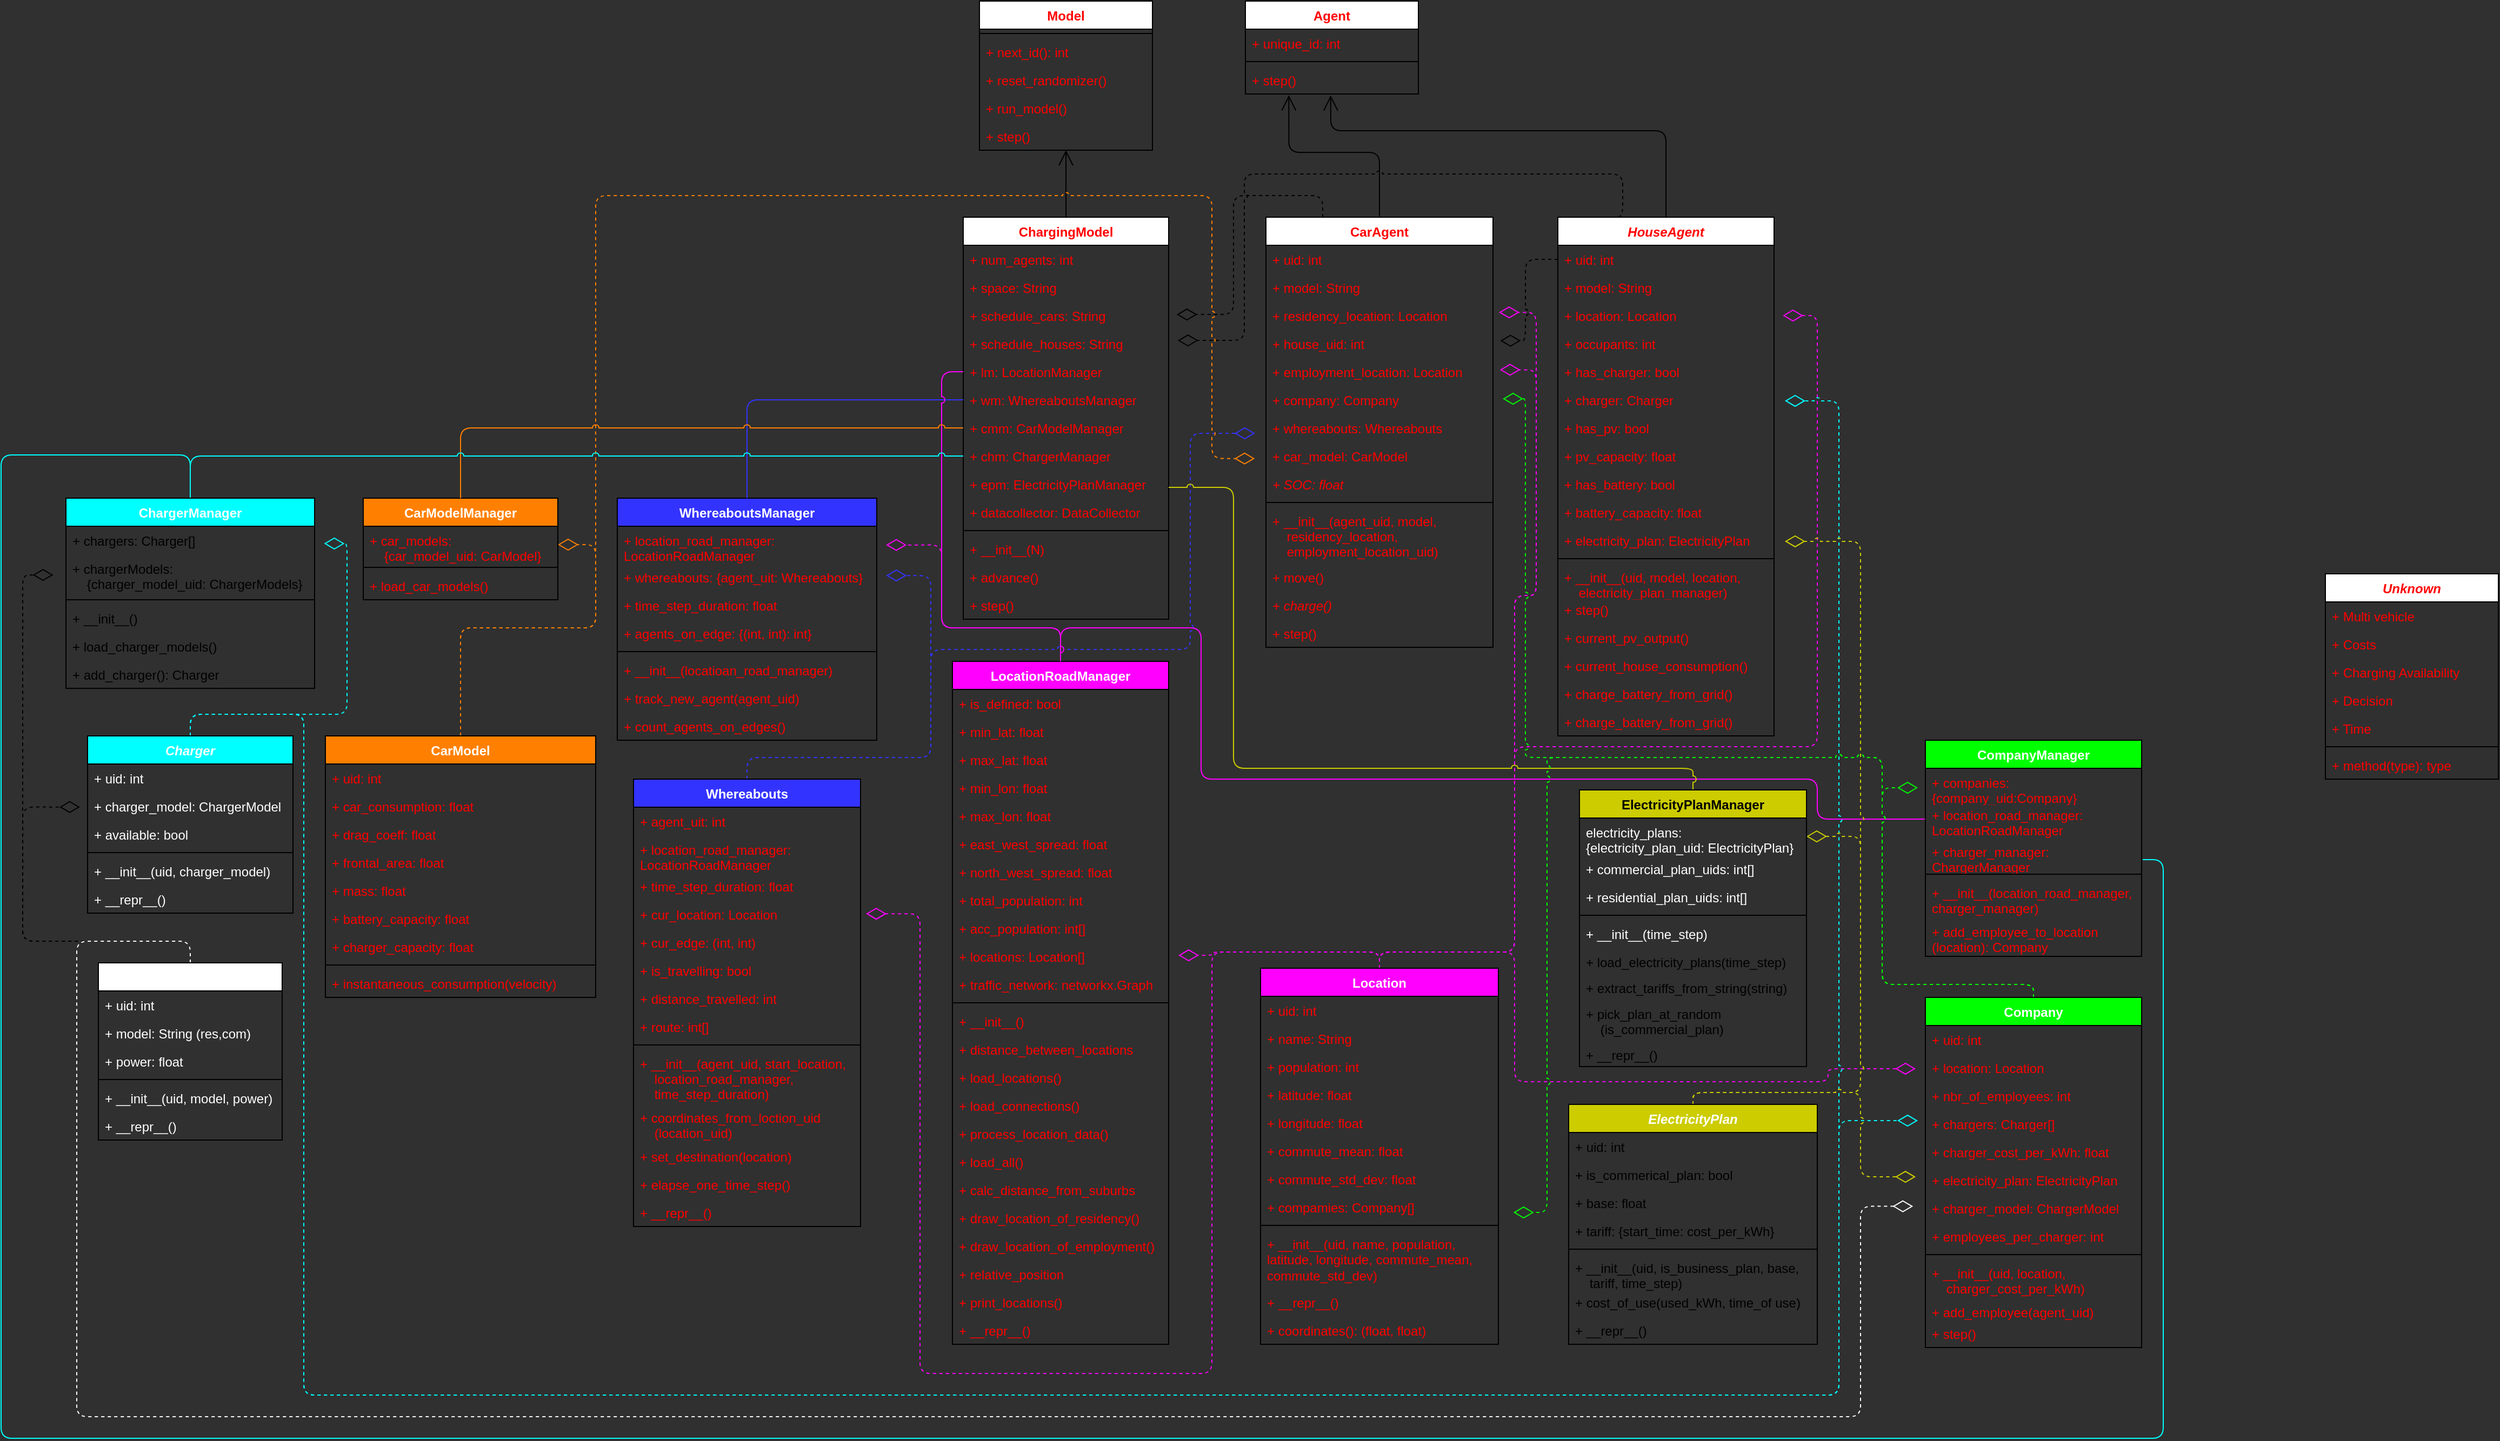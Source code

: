 <mxfile version="13.9.9" type="device"><diagram name="Page-1" id="9f46799a-70d6-7492-0946-bef42562c5a5"><mxGraphModel dx="1585" dy="693" grid="1" gridSize="10" guides="1" tooltips="1" connect="1" arrows="1" fold="1" page="0" pageScale="1" pageWidth="1169" pageHeight="827" background="#303030" math="0" shadow="0"><root><mxCell id="0"/><mxCell id="1" parent="0"/><mxCell id="D9cND3pWGf3RZqrQzG_Z-5" value="Agent" style="swimlane;fontStyle=1;align=center;verticalAlign=top;childLayout=stackLayout;horizontal=1;startSize=26;horizontalStack=0;resizeParent=1;resizeParentMax=0;resizeLast=0;collapsible=1;marginBottom=0;fontColor=#FF0000;" parent="1" vertex="1"><mxGeometry x="761" y="100" width="160" height="86" as="geometry"/></mxCell><mxCell id="D9cND3pWGf3RZqrQzG_Z-6" value="+ unique_id: int" style="text;strokeColor=none;fillColor=none;align=left;verticalAlign=top;spacingLeft=4;spacingRight=4;overflow=hidden;rotatable=0;points=[[0,0.5],[1,0.5]];portConstraint=eastwest;fontColor=#FF0000;" parent="D9cND3pWGf3RZqrQzG_Z-5" vertex="1"><mxGeometry y="26" width="160" height="26" as="geometry"/></mxCell><mxCell id="D9cND3pWGf3RZqrQzG_Z-7" value="" style="line;strokeWidth=1;fillColor=none;align=left;verticalAlign=middle;spacingTop=-1;spacingLeft=3;spacingRight=3;rotatable=0;labelPosition=right;points=[];portConstraint=eastwest;fontColor=#FF0000;" parent="D9cND3pWGf3RZqrQzG_Z-5" vertex="1"><mxGeometry y="52" width="160" height="8" as="geometry"/></mxCell><mxCell id="D9cND3pWGf3RZqrQzG_Z-8" value="+ step()" style="text;strokeColor=none;fillColor=none;align=left;verticalAlign=top;spacingLeft=4;spacingRight=4;overflow=hidden;rotatable=0;points=[[0,0.5],[1,0.5]];portConstraint=eastwest;fontColor=#FF0000;" parent="D9cND3pWGf3RZqrQzG_Z-5" vertex="1"><mxGeometry y="60" width="160" height="26" as="geometry"/></mxCell><mxCell id="D9cND3pWGf3RZqrQzG_Z-9" value="Model" style="swimlane;fontStyle=1;align=center;verticalAlign=top;childLayout=stackLayout;horizontal=1;startSize=26;horizontalStack=0;resizeParent=1;resizeParentMax=0;resizeLast=0;collapsible=1;marginBottom=0;fontColor=#FF0000;" parent="1" vertex="1"><mxGeometry x="515" y="100" width="160" height="138" as="geometry"/></mxCell><mxCell id="D9cND3pWGf3RZqrQzG_Z-11" value="" style="line;strokeWidth=1;fillColor=none;align=left;verticalAlign=middle;spacingTop=-1;spacingLeft=3;spacingRight=3;rotatable=0;labelPosition=right;points=[];portConstraint=eastwest;fontColor=#FF0000;" parent="D9cND3pWGf3RZqrQzG_Z-9" vertex="1"><mxGeometry y="26" width="160" height="8" as="geometry"/></mxCell><mxCell id="D9cND3pWGf3RZqrQzG_Z-12" value="+ next_id(): int" style="text;strokeColor=none;fillColor=none;align=left;verticalAlign=top;spacingLeft=4;spacingRight=4;overflow=hidden;rotatable=0;points=[[0,0.5],[1,0.5]];portConstraint=eastwest;fontColor=#FF0000;" parent="D9cND3pWGf3RZqrQzG_Z-9" vertex="1"><mxGeometry y="34" width="160" height="26" as="geometry"/></mxCell><mxCell id="D9cND3pWGf3RZqrQzG_Z-13" value="+ reset_randomizer()" style="text;strokeColor=none;fillColor=none;align=left;verticalAlign=top;spacingLeft=4;spacingRight=4;overflow=hidden;rotatable=0;points=[[0,0.5],[1,0.5]];portConstraint=eastwest;fontColor=#FF0000;" parent="D9cND3pWGf3RZqrQzG_Z-9" vertex="1"><mxGeometry y="60" width="160" height="26" as="geometry"/></mxCell><mxCell id="D9cND3pWGf3RZqrQzG_Z-14" value="+ run_model()" style="text;strokeColor=none;fillColor=none;align=left;verticalAlign=top;spacingLeft=4;spacingRight=4;overflow=hidden;rotatable=0;points=[[0,0.5],[1,0.5]];portConstraint=eastwest;fontColor=#FF0000;" parent="D9cND3pWGf3RZqrQzG_Z-9" vertex="1"><mxGeometry y="86" width="160" height="26" as="geometry"/></mxCell><mxCell id="D9cND3pWGf3RZqrQzG_Z-15" value="+ step()" style="text;strokeColor=none;fillColor=none;align=left;verticalAlign=top;spacingLeft=4;spacingRight=4;overflow=hidden;rotatable=0;points=[[0,0.5],[1,0.5]];portConstraint=eastwest;fontColor=#FF0000;" parent="D9cND3pWGf3RZqrQzG_Z-9" vertex="1"><mxGeometry y="112" width="160" height="26" as="geometry"/></mxCell><mxCell id="W7Yi2uzwECg0SX3x9GeK-36" style="edgeStyle=orthogonalEdgeStyle;rounded=1;jumpStyle=arc;orthogonalLoop=1;jettySize=auto;html=1;exitX=0.25;exitY=0;exitDx=0;exitDy=0;entryX=1.039;entryY=0.462;entryDx=0;entryDy=0;entryPerimeter=0;dashed=1;startSize=6;endArrow=diamondThin;endFill=0;endSize=16;fontColor=#FF0000;" parent="1" source="D9cND3pWGf3RZqrQzG_Z-18" target="D9cND3pWGf3RZqrQzG_Z-27" edge="1"><mxGeometry relative="1" as="geometry"><Array as="points"><mxPoint x="832" y="280"/><mxPoint x="750" y="280"/><mxPoint x="750" y="390"/></Array></mxGeometry></mxCell><mxCell id="D9cND3pWGf3RZqrQzG_Z-18" value="CarAgent" style="swimlane;fontStyle=1;align=center;verticalAlign=top;childLayout=stackLayout;horizontal=1;startSize=26;horizontalStack=0;resizeParent=1;resizeParentMax=0;resizeLast=0;collapsible=1;marginBottom=0;fontColor=#FF0000;" parent="1" vertex="1"><mxGeometry x="780" y="300" width="210" height="398" as="geometry"/></mxCell><mxCell id="D9cND3pWGf3RZqrQzG_Z-30" value="+ uid: int" style="text;strokeColor=none;fillColor=none;align=left;verticalAlign=top;spacingLeft=4;spacingRight=4;overflow=hidden;rotatable=0;points=[[0,0.5],[1,0.5]];portConstraint=eastwest;fontColor=#FF0000;" parent="D9cND3pWGf3RZqrQzG_Z-18" vertex="1"><mxGeometry y="26" width="210" height="26" as="geometry"/></mxCell><mxCell id="D9cND3pWGf3RZqrQzG_Z-32" value="+ model: String&#10;" style="text;strokeColor=none;fillColor=none;align=left;verticalAlign=top;spacingLeft=4;spacingRight=4;overflow=hidden;rotatable=0;points=[[0,0.5],[1,0.5]];portConstraint=eastwest;fontColor=#FF0000;" parent="D9cND3pWGf3RZqrQzG_Z-18" vertex="1"><mxGeometry y="52" width="210" height="26" as="geometry"/></mxCell><mxCell id="D9cND3pWGf3RZqrQzG_Z-19" value="+ residency_location: Location" style="text;strokeColor=none;fillColor=none;align=left;verticalAlign=top;spacingLeft=4;spacingRight=4;overflow=hidden;rotatable=0;points=[[0,0.5],[1,0.5]];portConstraint=eastwest;fontColor=#FF0000;" parent="D9cND3pWGf3RZqrQzG_Z-18" vertex="1"><mxGeometry y="78" width="210" height="26" as="geometry"/></mxCell><mxCell id="D9cND3pWGf3RZqrQzG_Z-152" value="+ house_uid: int" style="text;strokeColor=none;fillColor=none;align=left;verticalAlign=top;spacingLeft=4;spacingRight=4;overflow=hidden;rotatable=0;points=[[0,0.5],[1,0.5]];portConstraint=eastwest;fontColor=#FF0000;" parent="D9cND3pWGf3RZqrQzG_Z-18" vertex="1"><mxGeometry y="104" width="210" height="26" as="geometry"/></mxCell><mxCell id="D9cND3pWGf3RZqrQzG_Z-31" value="+ employment_location: Location" style="text;strokeColor=none;fillColor=none;align=left;verticalAlign=top;spacingLeft=4;spacingRight=4;overflow=hidden;rotatable=0;points=[[0,0.5],[1,0.5]];portConstraint=eastwest;fontColor=#FF0000;" parent="D9cND3pWGf3RZqrQzG_Z-18" vertex="1"><mxGeometry y="130" width="210" height="26" as="geometry"/></mxCell><mxCell id="W7Yi2uzwECg0SX3x9GeK-62" value="+ company: Company" style="text;strokeColor=none;fillColor=none;align=left;verticalAlign=top;spacingLeft=4;spacingRight=4;overflow=hidden;rotatable=0;points=[[0,0.5],[1,0.5]];portConstraint=eastwest;fontColor=#FF0000;" parent="D9cND3pWGf3RZqrQzG_Z-18" vertex="1"><mxGeometry y="156" width="210" height="26" as="geometry"/></mxCell><mxCell id="W7Yi2uzwECg0SX3x9GeK-90" value="+ whereabouts: Whereabouts" style="text;strokeColor=none;fillColor=none;align=left;verticalAlign=top;spacingLeft=4;spacingRight=4;overflow=hidden;rotatable=0;points=[[0,0.5],[1,0.5]];portConstraint=eastwest;fontStyle=0;fontColor=#FF0000;" parent="D9cND3pWGf3RZqrQzG_Z-18" vertex="1"><mxGeometry y="182" width="210" height="26" as="geometry"/></mxCell><mxCell id="D9cND3pWGf3RZqrQzG_Z-153" value="+ car_model: CarModel" style="text;strokeColor=none;fillColor=none;align=left;verticalAlign=top;spacingLeft=4;spacingRight=4;overflow=hidden;rotatable=0;points=[[0,0.5],[1,0.5]];portConstraint=eastwest;fontColor=#FF0000;" parent="D9cND3pWGf3RZqrQzG_Z-18" vertex="1"><mxGeometry y="208" width="210" height="26" as="geometry"/></mxCell><mxCell id="D9cND3pWGf3RZqrQzG_Z-35" value="+ SOC: float" style="text;strokeColor=none;fillColor=none;align=left;verticalAlign=top;spacingLeft=4;spacingRight=4;overflow=hidden;rotatable=0;points=[[0,0.5],[1,0.5]];portConstraint=eastwest;fontStyle=2;fontColor=#FF0000;" parent="D9cND3pWGf3RZqrQzG_Z-18" vertex="1"><mxGeometry y="234" width="210" height="26" as="geometry"/></mxCell><mxCell id="D9cND3pWGf3RZqrQzG_Z-20" value="" style="line;strokeWidth=1;fillColor=none;align=left;verticalAlign=middle;spacingTop=-1;spacingLeft=3;spacingRight=3;rotatable=0;labelPosition=right;points=[];portConstraint=eastwest;fontColor=#FF0000;" parent="D9cND3pWGf3RZqrQzG_Z-18" vertex="1"><mxGeometry y="260" width="210" height="8" as="geometry"/></mxCell><mxCell id="D9cND3pWGf3RZqrQzG_Z-21" value="+ __init__(agent_uid, model,&#10;    residency_location,&#10;    employment_location_uid)" style="text;strokeColor=none;fillColor=none;align=left;verticalAlign=top;spacingLeft=4;spacingRight=4;overflow=hidden;rotatable=0;points=[[0,0.5],[1,0.5]];portConstraint=eastwest;fontColor=#FF0000;" parent="D9cND3pWGf3RZqrQzG_Z-18" vertex="1"><mxGeometry y="268" width="210" height="52" as="geometry"/></mxCell><mxCell id="D9cND3pWGf3RZqrQzG_Z-33" value="+ move()" style="text;strokeColor=none;fillColor=none;align=left;verticalAlign=top;spacingLeft=4;spacingRight=4;overflow=hidden;rotatable=0;points=[[0,0.5],[1,0.5]];portConstraint=eastwest;fontColor=#FF0000;" parent="D9cND3pWGf3RZqrQzG_Z-18" vertex="1"><mxGeometry y="320" width="210" height="26" as="geometry"/></mxCell><mxCell id="D9cND3pWGf3RZqrQzG_Z-34" value="+ charge()" style="text;strokeColor=none;fillColor=none;align=left;verticalAlign=top;spacingLeft=4;spacingRight=4;overflow=hidden;rotatable=0;points=[[0,0.5],[1,0.5]];portConstraint=eastwest;fontStyle=2;fontColor=#FF0000;" parent="D9cND3pWGf3RZqrQzG_Z-18" vertex="1"><mxGeometry y="346" width="210" height="26" as="geometry"/></mxCell><mxCell id="W7Yi2uzwECg0SX3x9GeK-124" value="+ step()" style="text;strokeColor=none;fillColor=none;align=left;verticalAlign=top;spacingLeft=4;spacingRight=4;overflow=hidden;rotatable=0;points=[[0,0.5],[1,0.5]];portConstraint=eastwest;fontColor=#FF0000;" parent="D9cND3pWGf3RZqrQzG_Z-18" vertex="1"><mxGeometry y="372" width="210" height="26" as="geometry"/></mxCell><mxCell id="D9cND3pWGf3RZqrQzG_Z-22" value="ChargingModel" style="swimlane;fontStyle=1;align=center;verticalAlign=top;childLayout=stackLayout;horizontal=1;startSize=26;horizontalStack=0;resizeParent=1;resizeParentMax=0;resizeLast=0;collapsible=1;marginBottom=0;fontColor=#FF0000;" parent="1" vertex="1"><mxGeometry x="500" y="300" width="190" height="372" as="geometry"/></mxCell><mxCell id="D9cND3pWGf3RZqrQzG_Z-23" value="+ num_agents: int" style="text;strokeColor=none;fillColor=none;align=left;verticalAlign=top;spacingLeft=4;spacingRight=4;overflow=hidden;rotatable=0;points=[[0,0.5],[1,0.5]];portConstraint=eastwest;fontColor=#FF0000;" parent="D9cND3pWGf3RZqrQzG_Z-22" vertex="1"><mxGeometry y="26" width="190" height="26" as="geometry"/></mxCell><mxCell id="D9cND3pWGf3RZqrQzG_Z-123" value="+ space: String" style="text;strokeColor=none;fillColor=none;align=left;verticalAlign=top;spacingLeft=4;spacingRight=4;overflow=hidden;rotatable=0;points=[[0,0.5],[1,0.5]];portConstraint=eastwest;fontColor=#FF0000;" parent="D9cND3pWGf3RZqrQzG_Z-22" vertex="1"><mxGeometry y="52" width="190" height="26" as="geometry"/></mxCell><mxCell id="D9cND3pWGf3RZqrQzG_Z-27" value="+ schedule_cars: String" style="text;strokeColor=none;fillColor=none;align=left;verticalAlign=top;spacingLeft=4;spacingRight=4;overflow=hidden;rotatable=0;points=[[0,0.5],[1,0.5]];portConstraint=eastwest;fontColor=#FF0000;" parent="D9cND3pWGf3RZqrQzG_Z-22" vertex="1"><mxGeometry y="78" width="190" height="26" as="geometry"/></mxCell><mxCell id="W7Yi2uzwECg0SX3x9GeK-26" value="+ schedule_houses: String" style="text;strokeColor=none;fillColor=none;align=left;verticalAlign=top;spacingLeft=4;spacingRight=4;overflow=hidden;rotatable=0;points=[[0,0.5],[1,0.5]];portConstraint=eastwest;fontColor=#FF0000;" parent="D9cND3pWGf3RZqrQzG_Z-22" vertex="1"><mxGeometry y="104" width="190" height="26" as="geometry"/></mxCell><mxCell id="D9cND3pWGf3RZqrQzG_Z-177" value="+ lm: LocationManager&#10;" style="text;strokeColor=none;fillColor=none;align=left;verticalAlign=top;spacingLeft=4;spacingRight=4;overflow=hidden;rotatable=0;points=[[0,0.5],[1,0.5]];portConstraint=eastwest;fontColor=#FF0000;" parent="D9cND3pWGf3RZqrQzG_Z-22" vertex="1"><mxGeometry y="130" width="190" height="26" as="geometry"/></mxCell><mxCell id="D9cND3pWGf3RZqrQzG_Z-29" value="+ wm: WhereaboutsManager&#10;" style="text;strokeColor=none;fillColor=none;align=left;verticalAlign=top;spacingLeft=4;spacingRight=4;overflow=hidden;rotatable=0;points=[[0,0.5],[1,0.5]];portConstraint=eastwest;fontColor=#FF0000;" parent="D9cND3pWGf3RZqrQzG_Z-22" vertex="1"><mxGeometry y="156" width="190" height="26" as="geometry"/></mxCell><mxCell id="D9cND3pWGf3RZqrQzG_Z-178" value="+ cmm: CarModelManager&#10;" style="text;strokeColor=none;fillColor=none;align=left;verticalAlign=top;spacingLeft=4;spacingRight=4;overflow=hidden;rotatable=0;points=[[0,0.5],[1,0.5]];portConstraint=eastwest;fontColor=#FF0000;" parent="D9cND3pWGf3RZqrQzG_Z-22" vertex="1"><mxGeometry y="182" width="190" height="26" as="geometry"/></mxCell><mxCell id="W7Yi2uzwECg0SX3x9GeK-70" value="+ chm: ChargerManager&#10;" style="text;strokeColor=none;fillColor=none;align=left;verticalAlign=top;spacingLeft=4;spacingRight=4;overflow=hidden;rotatable=0;points=[[0,0.5],[1,0.5]];portConstraint=eastwest;fontColor=#FF0000;" parent="D9cND3pWGf3RZqrQzG_Z-22" vertex="1"><mxGeometry y="208" width="190" height="26" as="geometry"/></mxCell><mxCell id="W7Yi2uzwECg0SX3x9GeK-1" value="+ epm: ElectricityPlanManager" style="text;strokeColor=none;fillColor=none;align=left;verticalAlign=top;spacingLeft=4;spacingRight=4;overflow=hidden;rotatable=0;points=[[0,0.5],[1,0.5]];portConstraint=eastwest;fontColor=#FF0000;" parent="D9cND3pWGf3RZqrQzG_Z-22" vertex="1"><mxGeometry y="234" width="190" height="26" as="geometry"/></mxCell><mxCell id="W7Yi2uzwECg0SX3x9GeK-48" value="+ datacollector: DataCollector" style="text;strokeColor=none;fillColor=none;align=left;verticalAlign=top;spacingLeft=4;spacingRight=4;overflow=hidden;rotatable=0;points=[[0,0.5],[1,0.5]];portConstraint=eastwest;fontColor=#FF0000;" parent="D9cND3pWGf3RZqrQzG_Z-22" vertex="1"><mxGeometry y="260" width="190" height="26" as="geometry"/></mxCell><mxCell id="D9cND3pWGf3RZqrQzG_Z-24" value="" style="line;strokeWidth=1;fillColor=none;align=left;verticalAlign=middle;spacingTop=-1;spacingLeft=3;spacingRight=3;rotatable=0;labelPosition=right;points=[];portConstraint=eastwest;fontColor=#FF0000;" parent="D9cND3pWGf3RZqrQzG_Z-22" vertex="1"><mxGeometry y="286" width="190" height="8" as="geometry"/></mxCell><mxCell id="D9cND3pWGf3RZqrQzG_Z-28" value="+ __init__(N)" style="text;strokeColor=none;fillColor=none;align=left;verticalAlign=top;spacingLeft=4;spacingRight=4;overflow=hidden;rotatable=0;points=[[0,0.5],[1,0.5]];portConstraint=eastwest;fontColor=#FF0000;" parent="D9cND3pWGf3RZqrQzG_Z-22" vertex="1"><mxGeometry y="294" width="190" height="26" as="geometry"/></mxCell><mxCell id="D9cND3pWGf3RZqrQzG_Z-25" value="+ advance()" style="text;strokeColor=none;fillColor=none;align=left;verticalAlign=top;spacingLeft=4;spacingRight=4;overflow=hidden;rotatable=0;points=[[0,0.5],[1,0.5]];portConstraint=eastwest;fontColor=#FF0000;" parent="D9cND3pWGf3RZqrQzG_Z-22" vertex="1"><mxGeometry y="320" width="190" height="26" as="geometry"/></mxCell><mxCell id="W7Yi2uzwECg0SX3x9GeK-123" value="+ step()" style="text;strokeColor=none;fillColor=none;align=left;verticalAlign=top;spacingLeft=4;spacingRight=4;overflow=hidden;rotatable=0;points=[[0,0.5],[1,0.5]];portConstraint=eastwest;fontColor=#FF0000;" parent="D9cND3pWGf3RZqrQzG_Z-22" vertex="1"><mxGeometry y="346" width="190" height="26" as="geometry"/></mxCell><mxCell id="W7Yi2uzwECg0SX3x9GeK-39" style="edgeStyle=orthogonalEdgeStyle;rounded=1;jumpStyle=arc;orthogonalLoop=1;jettySize=auto;html=1;exitX=0.5;exitY=0;exitDx=0;exitDy=0;entryX=1.045;entryY=0.462;entryDx=0;entryDy=0;entryPerimeter=0;dashed=1;startSize=6;endArrow=diamondThin;endFill=0;endSize=16;fontColor=#FF0000;strokeColor=#FF00FF;" parent="1" source="D9cND3pWGf3RZqrQzG_Z-36" target="W7Yi2uzwECg0SX3x9GeK-14" edge="1"><mxGeometry relative="1" as="geometry"><Array as="points"><mxPoint x="885" y="980"/><mxPoint x="730" y="980"/><mxPoint x="730" y="983"/></Array></mxGeometry></mxCell><mxCell id="goFYkM6oWZtA6T_SrYjB-5" style="edgeStyle=orthogonalEdgeStyle;rounded=1;orthogonalLoop=1;jettySize=auto;html=1;exitX=0.5;exitY=0;exitDx=0;exitDy=0;entryX=1.04;entryY=0.5;entryDx=0;entryDy=0;dashed=1;endArrow=diamondThin;endFill=0;endSize=16;fontColor=#FF0000;entryPerimeter=0;jumpStyle=arc;strokeColor=#FF00FF;" parent="1" source="D9cND3pWGf3RZqrQzG_Z-36" target="D9cND3pWGf3RZqrQzG_Z-130" edge="1"><mxGeometry relative="1" as="geometry"><Array as="points"><mxPoint x="885" y="980"/><mxPoint x="1010" y="980"/><mxPoint x="1010" y="790"/><mxPoint x="1290" y="790"/><mxPoint x="1290" y="391"/></Array></mxGeometry></mxCell><mxCell id="goFYkM6oWZtA6T_SrYjB-8" style="edgeStyle=orthogonalEdgeStyle;rounded=1;jumpStyle=arc;orthogonalLoop=1;jettySize=auto;html=1;exitX=0.5;exitY=0;exitDx=0;exitDy=0;dashed=1;endArrow=diamondThin;endFill=0;endSize=16;fontColor=#FF0000;entryX=1.03;entryY=0.43;entryDx=0;entryDy=0;entryPerimeter=0;strokeColor=#FF00FF;" parent="1" source="D9cND3pWGf3RZqrQzG_Z-36" target="D9cND3pWGf3RZqrQzG_Z-31" edge="1"><mxGeometry relative="1" as="geometry"><mxPoint x="1030" y="440" as="targetPoint"/><Array as="points"><mxPoint x="885" y="980"/><mxPoint x="1010" y="980"/><mxPoint x="1010" y="650"/><mxPoint x="1030" y="650"/><mxPoint x="1030" y="441"/></Array></mxGeometry></mxCell><mxCell id="goFYkM6oWZtA6T_SrYjB-9" style="edgeStyle=orthogonalEdgeStyle;rounded=1;jumpStyle=arc;orthogonalLoop=1;jettySize=auto;html=1;exitX=0.5;exitY=0;exitDx=0;exitDy=0;entryX=1.026;entryY=0.387;entryDx=0;entryDy=0;entryPerimeter=0;dashed=1;endArrow=diamondThin;endFill=0;endSize=16;fontColor=#FF0000;strokeColor=#FF00FF;" parent="1" source="D9cND3pWGf3RZqrQzG_Z-36" target="D9cND3pWGf3RZqrQzG_Z-19" edge="1"><mxGeometry relative="1" as="geometry"><Array as="points"><mxPoint x="885" y="980"/><mxPoint x="1010" y="980"/><mxPoint x="1010" y="650"/><mxPoint x="1030" y="650"/><mxPoint x="1030" y="388"/></Array></mxGeometry></mxCell><mxCell id="goFYkM6oWZtA6T_SrYjB-12" style="edgeStyle=orthogonalEdgeStyle;rounded=1;jumpStyle=arc;orthogonalLoop=1;jettySize=auto;html=1;exitX=0.5;exitY=0;exitDx=0;exitDy=0;entryX=1.024;entryY=0.485;entryDx=0;entryDy=0;entryPerimeter=0;dashed=1;endArrow=diamondThin;endFill=0;endSize=16;fontColor=#FF0000;strokeColor=#FF00FF;" parent="1" source="D9cND3pWGf3RZqrQzG_Z-36" target="D9cND3pWGf3RZqrQzG_Z-74" edge="1"><mxGeometry relative="1" as="geometry"><Array as="points"><mxPoint x="885" y="980"/><mxPoint x="730" y="980"/><mxPoint x="730" y="1370"/><mxPoint x="460" y="1370"/><mxPoint x="460" y="945"/></Array></mxGeometry></mxCell><mxCell id="goFYkM6oWZtA6T_SrYjB-14" style="edgeStyle=orthogonalEdgeStyle;rounded=1;jumpStyle=arc;orthogonalLoop=1;jettySize=auto;html=1;exitX=0.5;exitY=0;exitDx=0;exitDy=0;dashed=1;endArrow=diamondThin;endFill=0;endSize=16;fontColor=#FF0000;entryX=-0.045;entryY=0.538;entryDx=0;entryDy=0;entryPerimeter=0;strokeColor=#FF00FF;" parent="1" source="D9cND3pWGf3RZqrQzG_Z-36" target="W7Yi2uzwECg0SX3x9GeK-58" edge="1"><mxGeometry relative="1" as="geometry"><Array as="points"><mxPoint x="885" y="980"/><mxPoint x="1010" y="980"/><mxPoint x="1010" y="1100"/><mxPoint x="1300" y="1100"/><mxPoint x="1300" y="1088"/></Array></mxGeometry></mxCell><mxCell id="D9cND3pWGf3RZqrQzG_Z-36" value="Location" style="swimlane;fontStyle=1;align=center;verticalAlign=top;childLayout=stackLayout;horizontal=1;startSize=26;horizontalStack=0;resizeParent=1;resizeParentMax=0;resizeLast=0;collapsible=1;marginBottom=0;fontColor=#FFFFFF;fillColor=#FF00FF;" parent="1" vertex="1"><mxGeometry x="775" y="995" width="220" height="348" as="geometry"/></mxCell><mxCell id="D9cND3pWGf3RZqrQzG_Z-37" value="+ uid: int" style="text;strokeColor=none;fillColor=none;align=left;verticalAlign=top;spacingLeft=4;spacingRight=4;overflow=hidden;rotatable=0;points=[[0,0.5],[1,0.5]];portConstraint=eastwest;fontColor=#FF0000;" parent="D9cND3pWGf3RZqrQzG_Z-36" vertex="1"><mxGeometry y="26" width="220" height="26" as="geometry"/></mxCell><mxCell id="D9cND3pWGf3RZqrQzG_Z-40" value="+ name: String" style="text;strokeColor=none;fillColor=none;align=left;verticalAlign=top;spacingLeft=4;spacingRight=4;overflow=hidden;rotatable=0;points=[[0,0.5],[1,0.5]];portConstraint=eastwest;fontColor=#FF0000;" parent="D9cND3pWGf3RZqrQzG_Z-36" vertex="1"><mxGeometry y="52" width="220" height="26" as="geometry"/></mxCell><mxCell id="goFYkM6oWZtA6T_SrYjB-1" value="+ population: int" style="text;strokeColor=none;fillColor=none;align=left;verticalAlign=top;spacingLeft=4;spacingRight=4;overflow=hidden;rotatable=0;points=[[0,0.5],[1,0.5]];portConstraint=eastwest;fontColor=#FF0000;" parent="D9cND3pWGf3RZqrQzG_Z-36" vertex="1"><mxGeometry y="78" width="220" height="26" as="geometry"/></mxCell><mxCell id="D9cND3pWGf3RZqrQzG_Z-41" value="+ latitude: float" style="text;strokeColor=none;fillColor=none;align=left;verticalAlign=top;spacingLeft=4;spacingRight=4;overflow=hidden;rotatable=0;points=[[0,0.5],[1,0.5]];portConstraint=eastwest;fontColor=#FF0000;" parent="D9cND3pWGf3RZqrQzG_Z-36" vertex="1"><mxGeometry y="104" width="220" height="26" as="geometry"/></mxCell><mxCell id="D9cND3pWGf3RZqrQzG_Z-42" value="+ longitude: float" style="text;strokeColor=none;fillColor=none;align=left;verticalAlign=top;spacingLeft=4;spacingRight=4;overflow=hidden;rotatable=0;points=[[0,0.5],[1,0.5]];portConstraint=eastwest;fontColor=#FF0000;" parent="D9cND3pWGf3RZqrQzG_Z-36" vertex="1"><mxGeometry y="130" width="220" height="26" as="geometry"/></mxCell><mxCell id="D9cND3pWGf3RZqrQzG_Z-43" value="+ commute_mean: float" style="text;strokeColor=none;fillColor=none;align=left;verticalAlign=top;spacingLeft=4;spacingRight=4;overflow=hidden;rotatable=0;points=[[0,0.5],[1,0.5]];portConstraint=eastwest;fontColor=#FF0000;" parent="D9cND3pWGf3RZqrQzG_Z-36" vertex="1"><mxGeometry y="156" width="220" height="26" as="geometry"/></mxCell><mxCell id="D9cND3pWGf3RZqrQzG_Z-44" value="+ commute_std_dev: float" style="text;strokeColor=none;fillColor=none;align=left;verticalAlign=top;spacingLeft=4;spacingRight=4;overflow=hidden;rotatable=0;points=[[0,0.5],[1,0.5]];portConstraint=eastwest;fontColor=#FF0000;" parent="D9cND3pWGf3RZqrQzG_Z-36" vertex="1"><mxGeometry y="182" width="220" height="26" as="geometry"/></mxCell><mxCell id="W7Yi2uzwECg0SX3x9GeK-91" value="+ compamies: Company[]" style="text;strokeColor=none;fillColor=none;align=left;verticalAlign=top;spacingLeft=4;spacingRight=4;overflow=hidden;rotatable=0;points=[[0,0.5],[1,0.5]];portConstraint=eastwest;fontColor=#FF0000;" parent="D9cND3pWGf3RZqrQzG_Z-36" vertex="1"><mxGeometry y="208" width="220" height="26" as="geometry"/></mxCell><mxCell id="D9cND3pWGf3RZqrQzG_Z-38" value="" style="line;strokeWidth=1;fillColor=none;align=left;verticalAlign=middle;spacingTop=-1;spacingLeft=3;spacingRight=3;rotatable=0;labelPosition=right;points=[];portConstraint=eastwest;fontColor=#FF0000;" parent="D9cND3pWGf3RZqrQzG_Z-36" vertex="1"><mxGeometry y="234" width="220" height="8" as="geometry"/></mxCell><mxCell id="D9cND3pWGf3RZqrQzG_Z-39" value="+ __init__(uid, name, population,&#10;latitude, longitude, commute_mean,&#10;commute_std_dev)" style="text;strokeColor=none;fillColor=none;align=left;verticalAlign=top;spacingLeft=4;spacingRight=4;overflow=hidden;rotatable=0;points=[[0,0.5],[1,0.5]];portConstraint=eastwest;whiteSpace=wrap;fontColor=#FF0000;" parent="D9cND3pWGf3RZqrQzG_Z-36" vertex="1"><mxGeometry y="242" width="220" height="54" as="geometry"/></mxCell><mxCell id="W7Yi2uzwECg0SX3x9GeK-102" value="+ __repr__()" style="text;strokeColor=none;fillColor=none;align=left;verticalAlign=top;spacingLeft=4;spacingRight=4;overflow=hidden;rotatable=0;points=[[0,0.5],[1,0.5]];portConstraint=eastwest;fontColor=#FF0000;" parent="D9cND3pWGf3RZqrQzG_Z-36" vertex="1"><mxGeometry y="296" width="220" height="26" as="geometry"/></mxCell><mxCell id="W7Yi2uzwECg0SX3x9GeK-117" value="+ coordinates(): (float, float)" style="text;strokeColor=none;fillColor=none;align=left;verticalAlign=top;spacingLeft=4;spacingRight=4;overflow=hidden;rotatable=0;points=[[0,0.5],[1,0.5]];portConstraint=eastwest;fontColor=#FF0000;" parent="D9cND3pWGf3RZqrQzG_Z-36" vertex="1"><mxGeometry y="322" width="220" height="26" as="geometry"/></mxCell><mxCell id="goFYkM6oWZtA6T_SrYjB-15" style="edgeStyle=orthogonalEdgeStyle;rounded=1;jumpStyle=arc;orthogonalLoop=1;jettySize=auto;html=1;exitX=0.5;exitY=0;exitDx=0;exitDy=0;entryX=1.036;entryY=0.51;entryDx=0;entryDy=0;entryPerimeter=0;dashed=1;endArrow=diamondThin;endFill=0;endSize=16;fontColor=#FFFFFF;strokeColor=#FF00FF;" parent="1" source="D9cND3pWGf3RZqrQzG_Z-46" target="D9cND3pWGf3RZqrQzG_Z-83" edge="1"><mxGeometry relative="1" as="geometry"><Array as="points"><mxPoint x="590" y="680"/><mxPoint x="480" y="680"/><mxPoint x="480" y="603"/></Array></mxGeometry></mxCell><mxCell id="Dj1-xypRa24xzHax8k53-23" style="edgeStyle=orthogonalEdgeStyle;rounded=1;orthogonalLoop=1;jettySize=auto;html=1;exitX=0.5;exitY=0;exitDx=0;exitDy=0;endArrow=none;endFill=0;endSize=16;entryX=0;entryY=0.5;entryDx=0;entryDy=0;strokeColor=#FF00FF;" edge="1" parent="1" source="D9cND3pWGf3RZqrQzG_Z-46" target="Dj1-xypRa24xzHax8k53-7"><mxGeometry relative="1" as="geometry"><mxPoint x="960" y="790" as="targetPoint"/><Array as="points"><mxPoint x="590" y="680"/><mxPoint x="720" y="680"/><mxPoint x="720" y="820"/><mxPoint x="1290" y="820"/><mxPoint x="1290" y="857"/></Array></mxGeometry></mxCell><mxCell id="D9cND3pWGf3RZqrQzG_Z-46" value="LocationRoadManager" style="swimlane;fontStyle=1;align=center;verticalAlign=top;childLayout=stackLayout;horizontal=1;startSize=26;horizontalStack=0;resizeParent=1;resizeParentMax=0;resizeLast=0;collapsible=1;marginBottom=0;fillColor=#FF00FF;fontColor=#FFFFFF;" parent="1" vertex="1"><mxGeometry x="490" y="711" width="200" height="632" as="geometry"><mxRectangle x="490" y="711" width="160" height="26" as="alternateBounds"/></mxGeometry></mxCell><mxCell id="D9cND3pWGf3RZqrQzG_Z-47" value="+ is_defined: bool" style="text;strokeColor=none;fillColor=none;align=left;verticalAlign=top;spacingLeft=4;spacingRight=4;overflow=hidden;rotatable=0;points=[[0,0.5],[1,0.5]];portConstraint=eastwest;fontColor=#FF0000;" parent="D9cND3pWGf3RZqrQzG_Z-46" vertex="1"><mxGeometry y="26" width="200" height="26" as="geometry"/></mxCell><mxCell id="W7Yi2uzwECg0SX3x9GeK-22" value="+ min_lat: float" style="text;strokeColor=none;fillColor=none;align=left;verticalAlign=top;spacingLeft=4;spacingRight=4;overflow=hidden;rotatable=0;points=[[0,0.5],[1,0.5]];portConstraint=eastwest;fontColor=#FF0000;" parent="D9cND3pWGf3RZqrQzG_Z-46" vertex="1"><mxGeometry y="52" width="200" height="26" as="geometry"/></mxCell><mxCell id="W7Yi2uzwECg0SX3x9GeK-21" value="+ max_lat: float" style="text;strokeColor=none;fillColor=none;align=left;verticalAlign=top;spacingLeft=4;spacingRight=4;overflow=hidden;rotatable=0;points=[[0,0.5],[1,0.5]];portConstraint=eastwest;fontColor=#FF0000;" parent="D9cND3pWGf3RZqrQzG_Z-46" vertex="1"><mxGeometry y="78" width="200" height="26" as="geometry"/></mxCell><mxCell id="W7Yi2uzwECg0SX3x9GeK-20" value="+ min_lon: float" style="text;strokeColor=none;fillColor=none;align=left;verticalAlign=top;spacingLeft=4;spacingRight=4;overflow=hidden;rotatable=0;points=[[0,0.5],[1,0.5]];portConstraint=eastwest;fontColor=#FF0000;" parent="D9cND3pWGf3RZqrQzG_Z-46" vertex="1"><mxGeometry y="104" width="200" height="26" as="geometry"/></mxCell><mxCell id="W7Yi2uzwECg0SX3x9GeK-19" value="+ max_lon: float" style="text;strokeColor=none;fillColor=none;align=left;verticalAlign=top;spacingLeft=4;spacingRight=4;overflow=hidden;rotatable=0;points=[[0,0.5],[1,0.5]];portConstraint=eastwest;fontColor=#FF0000;" parent="D9cND3pWGf3RZqrQzG_Z-46" vertex="1"><mxGeometry y="130" width="200" height="26" as="geometry"/></mxCell><mxCell id="W7Yi2uzwECg0SX3x9GeK-18" value="+ east_west_spread: float" style="text;strokeColor=none;fillColor=none;align=left;verticalAlign=top;spacingLeft=4;spacingRight=4;overflow=hidden;rotatable=0;points=[[0,0.5],[1,0.5]];portConstraint=eastwest;fontColor=#FF0000;" parent="D9cND3pWGf3RZqrQzG_Z-46" vertex="1"><mxGeometry y="156" width="200" height="26" as="geometry"/></mxCell><mxCell id="W7Yi2uzwECg0SX3x9GeK-17" value="+ north_west_spread: float" style="text;strokeColor=none;fillColor=none;align=left;verticalAlign=top;spacingLeft=4;spacingRight=4;overflow=hidden;rotatable=0;points=[[0,0.5],[1,0.5]];portConstraint=eastwest;fontColor=#FF0000;" parent="D9cND3pWGf3RZqrQzG_Z-46" vertex="1"><mxGeometry y="182" width="200" height="26" as="geometry"/></mxCell><mxCell id="W7Yi2uzwECg0SX3x9GeK-16" value="+ total_population: int" style="text;strokeColor=none;fillColor=none;align=left;verticalAlign=top;spacingLeft=4;spacingRight=4;overflow=hidden;rotatable=0;points=[[0,0.5],[1,0.5]];portConstraint=eastwest;fontColor=#FF0000;" parent="D9cND3pWGf3RZqrQzG_Z-46" vertex="1"><mxGeometry y="208" width="200" height="26" as="geometry"/></mxCell><mxCell id="W7Yi2uzwECg0SX3x9GeK-15" value="+ acc_population: int[]" style="text;strokeColor=none;fillColor=none;align=left;verticalAlign=top;spacingLeft=4;spacingRight=4;overflow=hidden;rotatable=0;points=[[0,0.5],[1,0.5]];portConstraint=eastwest;fontColor=#FF0000;" parent="D9cND3pWGf3RZqrQzG_Z-46" vertex="1"><mxGeometry y="234" width="200" height="26" as="geometry"/></mxCell><mxCell id="W7Yi2uzwECg0SX3x9GeK-14" value="+ locations: Location[]" style="text;strokeColor=none;fillColor=none;align=left;verticalAlign=top;spacingLeft=4;spacingRight=4;overflow=hidden;rotatable=0;points=[[0,0.5],[1,0.5]];portConstraint=eastwest;fontColor=#FF0000;" parent="D9cND3pWGf3RZqrQzG_Z-46" vertex="1"><mxGeometry y="260" width="200" height="26" as="geometry"/></mxCell><mxCell id="D9cND3pWGf3RZqrQzG_Z-49" value="+ traffic_network: networkx.Graph" style="text;strokeColor=none;fillColor=none;align=left;verticalAlign=top;spacingLeft=4;spacingRight=4;overflow=hidden;rotatable=0;points=[[0,0.5],[1,0.5]];portConstraint=eastwest;fontColor=#FF0000;" parent="D9cND3pWGf3RZqrQzG_Z-46" vertex="1"><mxGeometry y="286" width="200" height="26" as="geometry"/></mxCell><mxCell id="D9cND3pWGf3RZqrQzG_Z-48" value="" style="line;strokeWidth=1;fillColor=none;align=left;verticalAlign=middle;spacingTop=-1;spacingLeft=3;spacingRight=3;rotatable=0;labelPosition=right;points=[];portConstraint=eastwest;fontColor=#FF0000;" parent="D9cND3pWGf3RZqrQzG_Z-46" vertex="1"><mxGeometry y="312" width="200" height="8" as="geometry"/></mxCell><mxCell id="D9cND3pWGf3RZqrQzG_Z-51" value="+ __init__()" style="text;strokeColor=none;fillColor=none;align=left;verticalAlign=top;spacingLeft=4;spacingRight=4;overflow=hidden;rotatable=0;points=[[0,0.5],[1,0.5]];portConstraint=eastwest;fontColor=#FF0000;" parent="D9cND3pWGf3RZqrQzG_Z-46" vertex="1"><mxGeometry y="320" width="200" height="26" as="geometry"/></mxCell><mxCell id="W7Yi2uzwECg0SX3x9GeK-101" value="+ distance_between_locations" style="text;strokeColor=none;fillColor=none;align=left;verticalAlign=top;spacingLeft=4;spacingRight=4;overflow=hidden;rotatable=0;points=[[0,0.5],[1,0.5]];portConstraint=eastwest;fontColor=#FF0000;" parent="D9cND3pWGf3RZqrQzG_Z-46" vertex="1"><mxGeometry y="346" width="200" height="26" as="geometry"/></mxCell><mxCell id="D9cND3pWGf3RZqrQzG_Z-52" value="+ load_locations()" style="text;strokeColor=none;fillColor=none;align=left;verticalAlign=top;spacingLeft=4;spacingRight=4;overflow=hidden;rotatable=0;points=[[0,0.5],[1,0.5]];portConstraint=eastwest;fontColor=#FF0000;" parent="D9cND3pWGf3RZqrQzG_Z-46" vertex="1"><mxGeometry y="372" width="200" height="26" as="geometry"/></mxCell><mxCell id="D9cND3pWGf3RZqrQzG_Z-53" value="+ load_connections()" style="text;strokeColor=none;fillColor=none;align=left;verticalAlign=top;spacingLeft=4;spacingRight=4;overflow=hidden;rotatable=0;points=[[0,0.5],[1,0.5]];portConstraint=eastwest;fontColor=#FF0000;" parent="D9cND3pWGf3RZqrQzG_Z-46" vertex="1"><mxGeometry y="398" width="200" height="26" as="geometry"/></mxCell><mxCell id="D9cND3pWGf3RZqrQzG_Z-54" value="+ process_location_data()" style="text;strokeColor=none;fillColor=none;align=left;verticalAlign=top;spacingLeft=4;spacingRight=4;overflow=hidden;rotatable=0;points=[[0,0.5],[1,0.5]];portConstraint=eastwest;fontColor=#FF0000;" parent="D9cND3pWGf3RZqrQzG_Z-46" vertex="1"><mxGeometry y="424" width="200" height="26" as="geometry"/></mxCell><mxCell id="D9cND3pWGf3RZqrQzG_Z-55" value="+ load_all()" style="text;strokeColor=none;fillColor=none;align=left;verticalAlign=top;spacingLeft=4;spacingRight=4;overflow=hidden;rotatable=0;points=[[0,0.5],[1,0.5]];portConstraint=eastwest;fontColor=#FF0000;" parent="D9cND3pWGf3RZqrQzG_Z-46" vertex="1"><mxGeometry y="450" width="200" height="26" as="geometry"/></mxCell><mxCell id="D9cND3pWGf3RZqrQzG_Z-56" value="+ calc_distance_from_suburbs" style="text;strokeColor=none;fillColor=none;align=left;verticalAlign=top;spacingLeft=4;spacingRight=4;overflow=hidden;rotatable=0;points=[[0,0.5],[1,0.5]];portConstraint=eastwest;fontColor=#FF0000;" parent="D9cND3pWGf3RZqrQzG_Z-46" vertex="1"><mxGeometry y="476" width="200" height="26" as="geometry"/></mxCell><mxCell id="D9cND3pWGf3RZqrQzG_Z-57" value="+ draw_location_of_residency()" style="text;strokeColor=none;fillColor=none;align=left;verticalAlign=top;spacingLeft=4;spacingRight=4;overflow=hidden;rotatable=0;points=[[0,0.5],[1,0.5]];portConstraint=eastwest;fontColor=#FF0000;" parent="D9cND3pWGf3RZqrQzG_Z-46" vertex="1"><mxGeometry y="502" width="200" height="26" as="geometry"/></mxCell><mxCell id="D9cND3pWGf3RZqrQzG_Z-58" value="+ draw_location_of_employment()" style="text;strokeColor=none;fillColor=none;align=left;verticalAlign=top;spacingLeft=4;spacingRight=4;overflow=hidden;rotatable=0;points=[[0,0.5],[1,0.5]];portConstraint=eastwest;fontColor=#FF0000;" parent="D9cND3pWGf3RZqrQzG_Z-46" vertex="1"><mxGeometry y="528" width="200" height="26" as="geometry"/></mxCell><mxCell id="D9cND3pWGf3RZqrQzG_Z-59" value="+ relative_position" style="text;strokeColor=none;fillColor=none;align=left;verticalAlign=top;spacingLeft=4;spacingRight=4;overflow=hidden;rotatable=0;points=[[0,0.5],[1,0.5]];portConstraint=eastwest;fontColor=#FF0000;" parent="D9cND3pWGf3RZqrQzG_Z-46" vertex="1"><mxGeometry y="554" width="200" height="26" as="geometry"/></mxCell><mxCell id="D9cND3pWGf3RZqrQzG_Z-60" value="+ print_locations()" style="text;strokeColor=none;fillColor=none;align=left;verticalAlign=top;spacingLeft=4;spacingRight=4;overflow=hidden;rotatable=0;points=[[0,0.5],[1,0.5]];portConstraint=eastwest;fontColor=#FF0000;" parent="D9cND3pWGf3RZqrQzG_Z-46" vertex="1"><mxGeometry y="580" width="200" height="26" as="geometry"/></mxCell><mxCell id="D9cND3pWGf3RZqrQzG_Z-61" value="+ __repr__()" style="text;strokeColor=none;fillColor=none;align=left;verticalAlign=top;spacingLeft=4;spacingRight=4;overflow=hidden;rotatable=0;points=[[0,0.5],[1,0.5]];portConstraint=eastwest;fontColor=#FF0000;" parent="D9cND3pWGf3RZqrQzG_Z-46" vertex="1"><mxGeometry y="606" width="200" height="26" as="geometry"/></mxCell><mxCell id="D9cND3pWGf3RZqrQzG_Z-68" value="" style="endArrow=open;endFill=1;endSize=12;html=1;exitX=0.5;exitY=0;exitDx=0;exitDy=0;fontColor=#FF0000;" parent="1" source="D9cND3pWGf3RZqrQzG_Z-22" target="D9cND3pWGf3RZqrQzG_Z-15" edge="1"><mxGeometry width="160" relative="1" as="geometry"><mxPoint x="731" y="380" as="sourcePoint"/><mxPoint x="741" y="270" as="targetPoint"/></mxGeometry></mxCell><mxCell id="D9cND3pWGf3RZqrQzG_Z-69" value="" style="endArrow=open;endFill=1;endSize=12;html=1;exitX=0.5;exitY=0;exitDx=0;exitDy=0;edgeStyle=orthogonalEdgeStyle;entryX=0.251;entryY=1.043;entryDx=0;entryDy=0;entryPerimeter=0;fontColor=#FF0000;" parent="1" source="D9cND3pWGf3RZqrQzG_Z-18" target="D9cND3pWGf3RZqrQzG_Z-8" edge="1"><mxGeometry width="160" relative="1" as="geometry"><mxPoint x="941" y="282" as="sourcePoint"/><mxPoint x="804" y="200" as="targetPoint"/><Array as="points"><mxPoint x="885" y="240"/><mxPoint x="801" y="240"/></Array></mxGeometry></mxCell><mxCell id="W7Yi2uzwECg0SX3x9GeK-38" style="edgeStyle=orthogonalEdgeStyle;rounded=1;jumpStyle=arc;orthogonalLoop=1;jettySize=auto;html=1;exitX=0.5;exitY=0;exitDx=0;exitDy=0;entryX=1.036;entryY=0.446;entryDx=0;entryDy=0;dashed=1;startSize=6;endArrow=diamondThin;endFill=0;endSize=16;fontColor=#FF0000;entryPerimeter=0;strokeColor=#3333FF;" parent="1" source="D9cND3pWGf3RZqrQzG_Z-73" target="W7Yi2uzwECg0SX3x9GeK-2" edge="1"><mxGeometry relative="1" as="geometry"><Array as="points"><mxPoint x="300" y="800"/><mxPoint x="470" y="800"/><mxPoint x="470" y="632"/></Array></mxGeometry></mxCell><mxCell id="goFYkM6oWZtA6T_SrYjB-13" style="edgeStyle=orthogonalEdgeStyle;rounded=1;jumpStyle=arc;orthogonalLoop=1;jettySize=auto;html=1;exitX=0.5;exitY=0;exitDx=0;exitDy=0;entryX=-0.048;entryY=0.692;entryDx=0;entryDy=0;entryPerimeter=0;dashed=1;endArrow=diamondThin;endFill=0;endSize=16;fontColor=#FF0000;strokeColor=#3333FF;" parent="1" source="D9cND3pWGf3RZqrQzG_Z-73" target="W7Yi2uzwECg0SX3x9GeK-90" edge="1"><mxGeometry relative="1" as="geometry"><Array as="points"><mxPoint x="300" y="800"/><mxPoint x="470" y="800"/><mxPoint x="470" y="700"/><mxPoint x="710" y="700"/><mxPoint x="710" y="500"/></Array></mxGeometry></mxCell><mxCell id="D9cND3pWGf3RZqrQzG_Z-73" value="Whereabouts" style="swimlane;fontStyle=1;align=center;verticalAlign=top;childLayout=stackLayout;horizontal=1;startSize=26;horizontalStack=0;resizeParent=1;resizeParentMax=0;resizeLast=0;collapsible=1;marginBottom=0;fillColor=#3333FF;fontColor=#FFFFFF;" parent="1" vertex="1"><mxGeometry x="195" y="820" width="210" height="414" as="geometry"/></mxCell><mxCell id="W7Yi2uzwECg0SX3x9GeK-121" value="+ agent_uit: int" style="text;strokeColor=none;fillColor=none;align=left;verticalAlign=top;spacingLeft=4;spacingRight=4;overflow=hidden;rotatable=0;points=[[0,0.5],[1,0.5]];portConstraint=eastwest;fontColor=#FF0000;" parent="D9cND3pWGf3RZqrQzG_Z-73" vertex="1"><mxGeometry y="26" width="210" height="26" as="geometry"/></mxCell><mxCell id="W7Yi2uzwECg0SX3x9GeK-100" value="+ location_road_manager:&#10;LocationRoadManager&#10;" style="text;strokeColor=none;fillColor=none;align=left;verticalAlign=top;spacingLeft=4;spacingRight=4;overflow=hidden;rotatable=0;points=[[0,0.5],[1,0.5]];portConstraint=eastwest;spacing=2;whiteSpace=wrap;fontColor=#FF0000;" parent="D9cND3pWGf3RZqrQzG_Z-73" vertex="1"><mxGeometry y="52" width="210" height="34" as="geometry"/></mxCell><mxCell id="D9cND3pWGf3RZqrQzG_Z-78" value="+ time_step_duration: float" style="text;strokeColor=none;fillColor=none;align=left;verticalAlign=top;spacingLeft=4;spacingRight=4;overflow=hidden;rotatable=0;points=[[0,0.5],[1,0.5]];portConstraint=eastwest;fontColor=#FF0000;" parent="D9cND3pWGf3RZqrQzG_Z-73" vertex="1"><mxGeometry y="86" width="210" height="26" as="geometry"/></mxCell><mxCell id="D9cND3pWGf3RZqrQzG_Z-74" value="+ cur_location: Location" style="text;strokeColor=none;fillColor=none;align=left;verticalAlign=top;spacingLeft=4;spacingRight=4;overflow=hidden;rotatable=0;points=[[0,0.5],[1,0.5]];portConstraint=eastwest;fontColor=#FF0000;" parent="D9cND3pWGf3RZqrQzG_Z-73" vertex="1"><mxGeometry y="112" width="210" height="26" as="geometry"/></mxCell><mxCell id="W7Yi2uzwECg0SX3x9GeK-113" value="+ cur_edge: (int, int)" style="text;strokeColor=none;fillColor=none;align=left;verticalAlign=top;spacingLeft=4;spacingRight=4;overflow=hidden;rotatable=0;points=[[0,0.5],[1,0.5]];portConstraint=eastwest;fontColor=#FF0000;" parent="D9cND3pWGf3RZqrQzG_Z-73" vertex="1"><mxGeometry y="138" width="210" height="26" as="geometry"/></mxCell><mxCell id="W7Yi2uzwECg0SX3x9GeK-114" value="+ is_travelling: bool" style="text;strokeColor=none;fillColor=none;align=left;verticalAlign=top;spacingLeft=4;spacingRight=4;overflow=hidden;rotatable=0;points=[[0,0.5],[1,0.5]];portConstraint=eastwest;fontColor=#FF0000;" parent="D9cND3pWGf3RZqrQzG_Z-73" vertex="1"><mxGeometry y="164" width="210" height="26" as="geometry"/></mxCell><mxCell id="W7Yi2uzwECg0SX3x9GeK-116" value="+ distance_travelled: int" style="text;strokeColor=none;fillColor=none;align=left;verticalAlign=top;spacingLeft=4;spacingRight=4;overflow=hidden;rotatable=0;points=[[0,0.5],[1,0.5]];portConstraint=eastwest;fontColor=#FF0000;" parent="D9cND3pWGf3RZqrQzG_Z-73" vertex="1"><mxGeometry y="190" width="210" height="26" as="geometry"/></mxCell><mxCell id="W7Yi2uzwECg0SX3x9GeK-115" value="+ route: int[]" style="text;strokeColor=none;fillColor=none;align=left;verticalAlign=top;spacingLeft=4;spacingRight=4;overflow=hidden;rotatable=0;points=[[0,0.5],[1,0.5]];portConstraint=eastwest;fontColor=#FF0000;" parent="D9cND3pWGf3RZqrQzG_Z-73" vertex="1"><mxGeometry y="216" width="210" height="26" as="geometry"/></mxCell><mxCell id="D9cND3pWGf3RZqrQzG_Z-75" value="" style="line;strokeWidth=1;fillColor=none;align=left;verticalAlign=middle;spacingTop=-1;spacingLeft=3;spacingRight=3;rotatable=0;labelPosition=right;points=[];portConstraint=eastwest;fontColor=#FF0000;" parent="D9cND3pWGf3RZqrQzG_Z-73" vertex="1"><mxGeometry y="242" width="210" height="8" as="geometry"/></mxCell><mxCell id="D9cND3pWGf3RZqrQzG_Z-76" value="+ __init__(agent_uid, start_location,&#10;    location_road_manager,&#10;    time_step_duration)" style="text;strokeColor=none;fillColor=none;align=left;verticalAlign=top;spacingLeft=4;spacingRight=4;overflow=hidden;rotatable=0;points=[[0,0.5],[1,0.5]];portConstraint=eastwest;fontColor=#FF0000;" parent="D9cND3pWGf3RZqrQzG_Z-73" vertex="1"><mxGeometry y="250" width="210" height="50" as="geometry"/></mxCell><mxCell id="W7Yi2uzwECg0SX3x9GeK-112" value="+ coordinates_from_loction_uid&#10;    (location_uid)&#10;" style="text;strokeColor=none;fillColor=none;align=left;verticalAlign=top;spacingLeft=4;spacingRight=4;overflow=hidden;rotatable=0;points=[[0,0.5],[1,0.5]];portConstraint=eastwest;fontColor=#FF0000;" parent="D9cND3pWGf3RZqrQzG_Z-73" vertex="1"><mxGeometry y="300" width="210" height="36" as="geometry"/></mxCell><mxCell id="D9cND3pWGf3RZqrQzG_Z-79" value="+ set_destination(location)" style="text;strokeColor=none;fillColor=none;align=left;verticalAlign=top;spacingLeft=4;spacingRight=4;overflow=hidden;rotatable=0;points=[[0,0.5],[1,0.5]];portConstraint=eastwest;fontColor=#FF0000;" parent="D9cND3pWGf3RZqrQzG_Z-73" vertex="1"><mxGeometry y="336" width="210" height="26" as="geometry"/></mxCell><mxCell id="D9cND3pWGf3RZqrQzG_Z-80" value="+ elapse_one_time_step()" style="text;strokeColor=none;fillColor=none;align=left;verticalAlign=top;spacingLeft=4;spacingRight=4;overflow=hidden;rotatable=0;points=[[0,0.5],[1,0.5]];portConstraint=eastwest;fontColor=#FF0000;" parent="D9cND3pWGf3RZqrQzG_Z-73" vertex="1"><mxGeometry y="362" width="210" height="26" as="geometry"/></mxCell><mxCell id="D9cND3pWGf3RZqrQzG_Z-81" value="+ __repr__()" style="text;strokeColor=none;fillColor=none;align=left;verticalAlign=top;spacingLeft=4;spacingRight=4;overflow=hidden;rotatable=0;points=[[0,0.5],[1,0.5]];portConstraint=eastwest;fontColor=#FF0000;" parent="D9cND3pWGf3RZqrQzG_Z-73" vertex="1"><mxGeometry y="388" width="210" height="26" as="geometry"/></mxCell><mxCell id="D9cND3pWGf3RZqrQzG_Z-82" value="WhereaboutsManager" style="swimlane;fontStyle=1;align=center;verticalAlign=top;childLayout=stackLayout;horizontal=1;startSize=26;horizontalStack=0;resizeParent=1;resizeParentMax=0;resizeLast=0;collapsible=1;marginBottom=0;fillColor=#3333FF;fontColor=#FFFFFF;" parent="1" vertex="1"><mxGeometry x="180" y="560" width="240" height="224" as="geometry"/></mxCell><mxCell id="D9cND3pWGf3RZqrQzG_Z-83" value="+ location_road_manager:&#10;LocationRoadManager&#10;" style="text;strokeColor=none;fillColor=none;align=left;verticalAlign=top;spacingLeft=4;spacingRight=4;overflow=hidden;rotatable=0;points=[[0,0.5],[1,0.5]];portConstraint=eastwest;spacing=2;whiteSpace=wrap;fontColor=#FF0000;" parent="D9cND3pWGf3RZqrQzG_Z-82" vertex="1"><mxGeometry y="26" width="240" height="34" as="geometry"/></mxCell><mxCell id="W7Yi2uzwECg0SX3x9GeK-2" value="+ whereabouts: {agent_uit: Whereabouts}" style="text;strokeColor=none;fillColor=none;align=left;verticalAlign=top;spacingLeft=4;spacingRight=4;overflow=hidden;rotatable=0;points=[[0,0.5],[1,0.5]];portConstraint=eastwest;fontColor=#FF0000;" parent="D9cND3pWGf3RZqrQzG_Z-82" vertex="1"><mxGeometry y="60" width="240" height="26" as="geometry"/></mxCell><mxCell id="W7Yi2uzwECg0SX3x9GeK-3" value="+ time_step_duration: float" style="text;strokeColor=none;fillColor=none;align=left;verticalAlign=top;spacingLeft=4;spacingRight=4;overflow=hidden;rotatable=0;points=[[0,0.5],[1,0.5]];portConstraint=eastwest;fontColor=#FF0000;" parent="D9cND3pWGf3RZqrQzG_Z-82" vertex="1"><mxGeometry y="86" width="240" height="26" as="geometry"/></mxCell><mxCell id="W7Yi2uzwECg0SX3x9GeK-118" value="+ agents_on_edge: {(int, int): int}" style="text;strokeColor=none;fillColor=none;align=left;verticalAlign=top;spacingLeft=4;spacingRight=4;overflow=hidden;rotatable=0;points=[[0,0.5],[1,0.5]];portConstraint=eastwest;fontColor=#FF0000;" parent="D9cND3pWGf3RZqrQzG_Z-82" vertex="1"><mxGeometry y="112" width="240" height="26" as="geometry"/></mxCell><mxCell id="D9cND3pWGf3RZqrQzG_Z-84" value="" style="line;strokeWidth=1;fillColor=none;align=left;verticalAlign=middle;spacingTop=-1;spacingLeft=3;spacingRight=3;rotatable=0;labelPosition=right;points=[];portConstraint=eastwest;fontColor=#FF0000;" parent="D9cND3pWGf3RZqrQzG_Z-82" vertex="1"><mxGeometry y="138" width="240" height="8" as="geometry"/></mxCell><mxCell id="W7Yi2uzwECg0SX3x9GeK-119" value="+ __init__(locatioan_road_manager)" style="text;strokeColor=none;fillColor=none;align=left;verticalAlign=top;spacingLeft=4;spacingRight=4;overflow=hidden;rotatable=0;points=[[0,0.5],[1,0.5]];portConstraint=eastwest;fontColor=#FF0000;" parent="D9cND3pWGf3RZqrQzG_Z-82" vertex="1"><mxGeometry y="146" width="240" height="26" as="geometry"/></mxCell><mxCell id="D9cND3pWGf3RZqrQzG_Z-85" value="+ track_new_agent(agent_uid)" style="text;strokeColor=none;fillColor=none;align=left;verticalAlign=top;spacingLeft=4;spacingRight=4;overflow=hidden;rotatable=0;points=[[0,0.5],[1,0.5]];portConstraint=eastwest;fontColor=#FF0000;" parent="D9cND3pWGf3RZqrQzG_Z-82" vertex="1"><mxGeometry y="172" width="240" height="26" as="geometry"/></mxCell><mxCell id="D9cND3pWGf3RZqrQzG_Z-87" value="+ count_agents_on_edges()" style="text;strokeColor=none;fillColor=none;align=left;verticalAlign=top;spacingLeft=4;spacingRight=4;overflow=hidden;rotatable=0;points=[[0,0.5],[1,0.5]];portConstraint=eastwest;fontColor=#FF0000;" parent="D9cND3pWGf3RZqrQzG_Z-82" vertex="1"><mxGeometry y="198" width="240" height="26" as="geometry"/></mxCell><mxCell id="D9cND3pWGf3RZqrQzG_Z-91" value="Unknown" style="swimlane;fontStyle=3;align=center;verticalAlign=top;childLayout=stackLayout;horizontal=1;startSize=26;horizontalStack=0;resizeParent=1;resizeParentMax=0;resizeLast=0;collapsible=1;marginBottom=0;fontColor=#FF0000;" parent="1" vertex="1"><mxGeometry x="1760" y="630" width="160" height="190" as="geometry"/></mxCell><mxCell id="D9cND3pWGf3RZqrQzG_Z-95" value="+ Multi vehicle" style="text;strokeColor=none;fillColor=none;align=left;verticalAlign=top;spacingLeft=4;spacingRight=4;overflow=hidden;rotatable=0;points=[[0,0.5],[1,0.5]];portConstraint=eastwest;fontColor=#FF0000;" parent="D9cND3pWGf3RZqrQzG_Z-91" vertex="1"><mxGeometry y="26" width="160" height="26" as="geometry"/></mxCell><mxCell id="D9cND3pWGf3RZqrQzG_Z-103" value="+ Costs" style="text;strokeColor=none;fillColor=none;align=left;verticalAlign=top;spacingLeft=4;spacingRight=4;overflow=hidden;rotatable=0;points=[[0,0.5],[1,0.5]];portConstraint=eastwest;fontColor=#FF0000;" parent="D9cND3pWGf3RZqrQzG_Z-91" vertex="1"><mxGeometry y="52" width="160" height="26" as="geometry"/></mxCell><mxCell id="D9cND3pWGf3RZqrQzG_Z-106" value="+ Charging Availability " style="text;strokeColor=none;fillColor=none;align=left;verticalAlign=top;spacingLeft=4;spacingRight=4;overflow=hidden;rotatable=0;points=[[0,0.5],[1,0.5]];portConstraint=eastwest;fontColor=#FF0000;" parent="D9cND3pWGf3RZqrQzG_Z-91" vertex="1"><mxGeometry y="78" width="160" height="26" as="geometry"/></mxCell><mxCell id="D9cND3pWGf3RZqrQzG_Z-111" value="+ Decision " style="text;strokeColor=none;fillColor=none;align=left;verticalAlign=top;spacingLeft=4;spacingRight=4;overflow=hidden;rotatable=0;points=[[0,0.5],[1,0.5]];portConstraint=eastwest;fontColor=#FF0000;" parent="D9cND3pWGf3RZqrQzG_Z-91" vertex="1"><mxGeometry y="104" width="160" height="26" as="geometry"/></mxCell><mxCell id="D9cND3pWGf3RZqrQzG_Z-113" value="+ Time" style="text;strokeColor=none;fillColor=none;align=left;verticalAlign=top;spacingLeft=4;spacingRight=4;overflow=hidden;rotatable=0;points=[[0,0.5],[1,0.5]];portConstraint=eastwest;fontColor=#FF0000;" parent="D9cND3pWGf3RZqrQzG_Z-91" vertex="1"><mxGeometry y="130" width="160" height="26" as="geometry"/></mxCell><mxCell id="D9cND3pWGf3RZqrQzG_Z-93" value="" style="line;strokeWidth=1;fillColor=none;align=left;verticalAlign=middle;spacingTop=-1;spacingLeft=3;spacingRight=3;rotatable=0;labelPosition=right;points=[];portConstraint=eastwest;fontColor=#FF0000;" parent="D9cND3pWGf3RZqrQzG_Z-91" vertex="1"><mxGeometry y="156" width="160" height="8" as="geometry"/></mxCell><mxCell id="D9cND3pWGf3RZqrQzG_Z-94" value="+ method(type): type" style="text;strokeColor=none;fillColor=none;align=left;verticalAlign=top;spacingLeft=4;spacingRight=4;overflow=hidden;rotatable=0;points=[[0,0.5],[1,0.5]];portConstraint=eastwest;fontColor=#FF0000;" parent="D9cND3pWGf3RZqrQzG_Z-91" vertex="1"><mxGeometry y="164" width="160" height="26" as="geometry"/></mxCell><mxCell id="W7Yi2uzwECg0SX3x9GeK-69" style="edgeStyle=orthogonalEdgeStyle;rounded=1;jumpStyle=arc;orthogonalLoop=1;jettySize=auto;html=1;exitX=0.5;exitY=0;exitDx=0;exitDy=0;dashed=1;startSize=6;endArrow=diamondThin;endFill=0;endSize=16;entryX=1.038;entryY=0.615;entryDx=0;entryDy=0;entryPerimeter=0;fontColor=#FF0000;strokeColor=#00FFFF;" parent="1" source="D9cND3pWGf3RZqrQzG_Z-96" target="W7Yi2uzwECg0SX3x9GeK-85" edge="1"><mxGeometry relative="1" as="geometry"><mxPoint x="-130" y="626" as="targetPoint"/><Array as="points"><mxPoint x="-215" y="760"/><mxPoint x="-70" y="760"/><mxPoint x="-70" y="602"/></Array></mxGeometry></mxCell><mxCell id="goFYkM6oWZtA6T_SrYjB-2" style="edgeStyle=orthogonalEdgeStyle;rounded=1;orthogonalLoop=1;jettySize=auto;html=1;exitX=0.5;exitY=0;exitDx=0;exitDy=0;entryX=-0.035;entryY=0.385;entryDx=0;entryDy=0;endArrow=diamondThin;endFill=0;endSize=16;dashed=1;entryPerimeter=0;fontColor=#FF0000;strokeColor=#00FFFF;" parent="1" source="D9cND3pWGf3RZqrQzG_Z-96" target="W7Yi2uzwECg0SX3x9GeK-60" edge="1"><mxGeometry relative="1" as="geometry"><Array as="points"><mxPoint x="-215" y="760"/><mxPoint x="-110" y="760"/><mxPoint x="-110" y="1390"/><mxPoint x="1310" y="1390"/><mxPoint x="1310" y="1136"/></Array></mxGeometry></mxCell><mxCell id="goFYkM6oWZtA6T_SrYjB-4" style="edgeStyle=orthogonalEdgeStyle;rounded=1;orthogonalLoop=1;jettySize=auto;html=1;exitX=0.5;exitY=0;exitDx=0;exitDy=0;entryX=1.05;entryY=0.538;entryDx=0;entryDy=0;entryPerimeter=0;dashed=1;endArrow=diamondThin;endFill=0;endSize=16;fontColor=#FF0000;jumpStyle=arc;strokeColor=#00FFFF;" parent="1" source="D9cND3pWGf3RZqrQzG_Z-96" target="D9cND3pWGf3RZqrQzG_Z-132" edge="1"><mxGeometry relative="1" as="geometry"><Array as="points"><mxPoint x="-215" y="760"/><mxPoint x="-110" y="760"/><mxPoint x="-110" y="1390"/><mxPoint x="1310" y="1390"/><mxPoint x="1310" y="470"/></Array></mxGeometry></mxCell><mxCell id="D9cND3pWGf3RZqrQzG_Z-96" value="Charger" style="swimlane;fontStyle=3;align=center;verticalAlign=top;childLayout=stackLayout;horizontal=1;startSize=26;horizontalStack=0;resizeParent=1;resizeParentMax=0;resizeLast=0;collapsible=1;marginBottom=0;fillColor=#00FFFF;fontColor=#FFFFFF;" parent="1" vertex="1"><mxGeometry x="-310" y="780" width="190" height="164" as="geometry"/></mxCell><mxCell id="D9cND3pWGf3RZqrQzG_Z-117" value="+ uid: int" style="text;strokeColor=none;fillColor=none;align=left;verticalAlign=top;spacingLeft=4;spacingRight=4;overflow=hidden;rotatable=0;points=[[0,0.5],[1,0.5]];portConstraint=eastwest;fontColor=#FFFFFF;" parent="D9cND3pWGf3RZqrQzG_Z-96" vertex="1"><mxGeometry y="26" width="190" height="26" as="geometry"/></mxCell><mxCell id="D9cND3pWGf3RZqrQzG_Z-97" value="+ charger_model: ChargerModel" style="text;strokeColor=none;fillColor=none;align=left;verticalAlign=top;spacingLeft=4;spacingRight=4;overflow=hidden;rotatable=0;points=[[0,0.5],[1,0.5]];portConstraint=eastwest;fontColor=#FFFFFF;" parent="D9cND3pWGf3RZqrQzG_Z-96" vertex="1"><mxGeometry y="52" width="190" height="26" as="geometry"/></mxCell><mxCell id="D9cND3pWGf3RZqrQzG_Z-102" value="+ available: bool" style="text;strokeColor=none;fillColor=none;align=left;verticalAlign=top;spacingLeft=4;spacingRight=4;overflow=hidden;rotatable=0;points=[[0,0.5],[1,0.5]];portConstraint=eastwest;fontColor=#FFFFFF;" parent="D9cND3pWGf3RZqrQzG_Z-96" vertex="1"><mxGeometry y="78" width="190" height="26" as="geometry"/></mxCell><mxCell id="D9cND3pWGf3RZqrQzG_Z-98" value="" style="line;strokeWidth=1;fillColor=none;align=left;verticalAlign=middle;spacingTop=-1;spacingLeft=3;spacingRight=3;rotatable=0;labelPosition=right;points=[];portConstraint=eastwest;fontColor=#FF0000;" parent="D9cND3pWGf3RZqrQzG_Z-96" vertex="1"><mxGeometry y="104" width="190" height="8" as="geometry"/></mxCell><mxCell id="W7Yi2uzwECg0SX3x9GeK-131" value="+ __init__(uid, charger_model)" style="text;strokeColor=none;fillColor=none;align=left;verticalAlign=top;spacingLeft=4;spacingRight=4;overflow=hidden;rotatable=0;points=[[0,0.5],[1,0.5]];portConstraint=eastwest;fontColor=#FFFFFF;" parent="D9cND3pWGf3RZqrQzG_Z-96" vertex="1"><mxGeometry y="112" width="190" height="26" as="geometry"/></mxCell><mxCell id="goFYkM6oWZtA6T_SrYjB-19" value="+ __repr__()" style="text;strokeColor=none;fillColor=none;align=left;verticalAlign=top;spacingLeft=4;spacingRight=4;overflow=hidden;rotatable=0;points=[[0,0.5],[1,0.5]];portConstraint=eastwest;fontColor=#FFFFFF;" parent="D9cND3pWGf3RZqrQzG_Z-96" vertex="1"><mxGeometry y="138" width="190" height="26" as="geometry"/></mxCell><mxCell id="W7Yi2uzwECg0SX3x9GeK-37" style="edgeStyle=orthogonalEdgeStyle;rounded=1;jumpStyle=arc;orthogonalLoop=1;jettySize=auto;html=1;exitX=0.25;exitY=0;exitDx=0;exitDy=0;entryX=1.044;entryY=0.385;entryDx=0;entryDy=0;entryPerimeter=0;dashed=1;startSize=6;endArrow=diamondThin;endFill=0;endSize=16;fontColor=#FF0000;" parent="1" source="D9cND3pWGf3RZqrQzG_Z-125" target="W7Yi2uzwECg0SX3x9GeK-26" edge="1"><mxGeometry relative="1" as="geometry"><Array as="points"><mxPoint x="1110" y="260"/><mxPoint x="760" y="260"/><mxPoint x="760" y="414"/></Array></mxGeometry></mxCell><mxCell id="D9cND3pWGf3RZqrQzG_Z-125" value="HouseAgent" style="swimlane;fontStyle=3;align=center;verticalAlign=top;childLayout=stackLayout;horizontal=1;startSize=26;horizontalStack=0;resizeParent=1;resizeParentMax=0;resizeLast=0;collapsible=1;marginBottom=0;fontColor=#FF0000;" parent="1" vertex="1"><mxGeometry x="1050" y="300" width="200" height="480" as="geometry"/></mxCell><mxCell id="D9cND3pWGf3RZqrQzG_Z-126" value="+ uid: int" style="text;strokeColor=none;fillColor=none;align=left;verticalAlign=top;spacingLeft=4;spacingRight=4;overflow=hidden;rotatable=0;points=[[0,0.5],[1,0.5]];portConstraint=eastwest;fontColor=#FF0000;" parent="D9cND3pWGf3RZqrQzG_Z-125" vertex="1"><mxGeometry y="26" width="200" height="26" as="geometry"/></mxCell><mxCell id="D9cND3pWGf3RZqrQzG_Z-129" value="+ model: String" style="text;strokeColor=none;fillColor=none;align=left;verticalAlign=top;spacingLeft=4;spacingRight=4;overflow=hidden;rotatable=0;points=[[0,0.5],[1,0.5]];portConstraint=eastwest;fontColor=#FF0000;" parent="D9cND3pWGf3RZqrQzG_Z-125" vertex="1"><mxGeometry y="52" width="200" height="26" as="geometry"/></mxCell><mxCell id="D9cND3pWGf3RZqrQzG_Z-130" value="+ location: Location" style="text;strokeColor=none;fillColor=none;align=left;verticalAlign=top;spacingLeft=4;spacingRight=4;overflow=hidden;rotatable=0;points=[[0,0.5],[1,0.5]];portConstraint=eastwest;fontColor=#FF0000;" parent="D9cND3pWGf3RZqrQzG_Z-125" vertex="1"><mxGeometry y="78" width="200" height="26" as="geometry"/></mxCell><mxCell id="D9cND3pWGf3RZqrQzG_Z-138" value="+ occupants: int" style="text;strokeColor=none;fillColor=none;align=left;verticalAlign=top;spacingLeft=4;spacingRight=4;overflow=hidden;rotatable=0;points=[[0,0.5],[1,0.5]];portConstraint=eastwest;fontColor=#FF0000;" parent="D9cND3pWGf3RZqrQzG_Z-125" vertex="1"><mxGeometry y="104" width="200" height="26" as="geometry"/></mxCell><mxCell id="D9cND3pWGf3RZqrQzG_Z-131" value="+ has_charger: bool" style="text;strokeColor=none;fillColor=none;align=left;verticalAlign=top;spacingLeft=4;spacingRight=4;overflow=hidden;rotatable=0;points=[[0,0.5],[1,0.5]];portConstraint=eastwest;fontColor=#FF0000;" parent="D9cND3pWGf3RZqrQzG_Z-125" vertex="1"><mxGeometry y="130" width="200" height="26" as="geometry"/></mxCell><mxCell id="D9cND3pWGf3RZqrQzG_Z-132" value="+ charger: Charger" style="text;strokeColor=none;fillColor=none;align=left;verticalAlign=top;spacingLeft=4;spacingRight=4;overflow=hidden;rotatable=0;points=[[0,0.5],[1,0.5]];portConstraint=eastwest;fontColor=#FF0000;" parent="D9cND3pWGf3RZqrQzG_Z-125" vertex="1"><mxGeometry y="156" width="200" height="26" as="geometry"/></mxCell><mxCell id="D9cND3pWGf3RZqrQzG_Z-133" value="+ has_pv: bool" style="text;strokeColor=none;fillColor=none;align=left;verticalAlign=top;spacingLeft=4;spacingRight=4;overflow=hidden;rotatable=0;points=[[0,0.5],[1,0.5]];portConstraint=eastwest;fontColor=#FF0000;" parent="D9cND3pWGf3RZqrQzG_Z-125" vertex="1"><mxGeometry y="182" width="200" height="26" as="geometry"/></mxCell><mxCell id="D9cND3pWGf3RZqrQzG_Z-134" value="+ pv_capacity: float" style="text;strokeColor=none;fillColor=none;align=left;verticalAlign=top;spacingLeft=4;spacingRight=4;overflow=hidden;rotatable=0;points=[[0,0.5],[1,0.5]];portConstraint=eastwest;fontColor=#FF0000;" parent="D9cND3pWGf3RZqrQzG_Z-125" vertex="1"><mxGeometry y="208" width="200" height="26" as="geometry"/></mxCell><mxCell id="D9cND3pWGf3RZqrQzG_Z-135" value="+ has_battery: bool" style="text;strokeColor=none;fillColor=none;align=left;verticalAlign=top;spacingLeft=4;spacingRight=4;overflow=hidden;rotatable=0;points=[[0,0.5],[1,0.5]];portConstraint=eastwest;fontColor=#FF0000;" parent="D9cND3pWGf3RZqrQzG_Z-125" vertex="1"><mxGeometry y="234" width="200" height="26" as="geometry"/></mxCell><mxCell id="D9cND3pWGf3RZqrQzG_Z-136" value="+ battery_capacity: float" style="text;strokeColor=none;fillColor=none;align=left;verticalAlign=top;spacingLeft=4;spacingRight=4;overflow=hidden;rotatable=0;points=[[0,0.5],[1,0.5]];portConstraint=eastwest;fontColor=#FF0000;" parent="D9cND3pWGf3RZqrQzG_Z-125" vertex="1"><mxGeometry y="260" width="200" height="26" as="geometry"/></mxCell><mxCell id="D9cND3pWGf3RZqrQzG_Z-143" value="+ electricity_plan: ElectricityPlan" style="text;strokeColor=none;fillColor=none;align=left;verticalAlign=top;spacingLeft=4;spacingRight=4;overflow=hidden;rotatable=0;points=[[0,0.5],[1,0.5]];portConstraint=eastwest;fontColor=#FF0000;" parent="D9cND3pWGf3RZqrQzG_Z-125" vertex="1"><mxGeometry y="286" width="200" height="26" as="geometry"/></mxCell><mxCell id="D9cND3pWGf3RZqrQzG_Z-127" value="" style="line;strokeWidth=1;fillColor=none;align=left;verticalAlign=middle;spacingTop=-1;spacingLeft=3;spacingRight=3;rotatable=0;labelPosition=right;points=[];portConstraint=eastwest;fontColor=#FF0000;" parent="D9cND3pWGf3RZqrQzG_Z-125" vertex="1"><mxGeometry y="312" width="200" height="8" as="geometry"/></mxCell><mxCell id="W7Yi2uzwECg0SX3x9GeK-127" value="+ __init__(uid, model, location,&#10;    electricity_plan_manager)" style="text;strokeColor=none;fillColor=none;align=left;verticalAlign=top;spacingLeft=4;spacingRight=4;overflow=hidden;rotatable=0;points=[[0,0.5],[1,0.5]];portConstraint=eastwest;fontColor=#FF0000;" parent="D9cND3pWGf3RZqrQzG_Z-125" vertex="1"><mxGeometry y="320" width="200" height="30" as="geometry"/></mxCell><mxCell id="D9cND3pWGf3RZqrQzG_Z-137" value="+ step()" style="text;strokeColor=none;fillColor=none;align=left;verticalAlign=top;spacingLeft=4;spacingRight=4;overflow=hidden;rotatable=0;points=[[0,0.5],[1,0.5]];portConstraint=eastwest;fontColor=#FF0000;" parent="D9cND3pWGf3RZqrQzG_Z-125" vertex="1"><mxGeometry y="350" width="200" height="26" as="geometry"/></mxCell><mxCell id="D9cND3pWGf3RZqrQzG_Z-128" value="+ current_pv_output()" style="text;strokeColor=none;fillColor=none;align=left;verticalAlign=top;spacingLeft=4;spacingRight=4;overflow=hidden;rotatable=0;points=[[0,0.5],[1,0.5]];portConstraint=eastwest;fontColor=#FF0000;" parent="D9cND3pWGf3RZqrQzG_Z-125" vertex="1"><mxGeometry y="376" width="200" height="26" as="geometry"/></mxCell><mxCell id="D9cND3pWGf3RZqrQzG_Z-139" value="+ current_house_consumption()" style="text;strokeColor=none;fillColor=none;align=left;verticalAlign=top;spacingLeft=4;spacingRight=4;overflow=hidden;rotatable=0;points=[[0,0.5],[1,0.5]];portConstraint=eastwest;fontColor=#FF0000;" parent="D9cND3pWGf3RZqrQzG_Z-125" vertex="1"><mxGeometry y="402" width="200" height="26" as="geometry"/></mxCell><mxCell id="D9cND3pWGf3RZqrQzG_Z-140" value="+ charge_battery_from_grid()" style="text;strokeColor=none;fillColor=none;align=left;verticalAlign=top;spacingLeft=4;spacingRight=4;overflow=hidden;rotatable=0;points=[[0,0.5],[1,0.5]];portConstraint=eastwest;fontColor=#FF0000;" parent="D9cND3pWGf3RZqrQzG_Z-125" vertex="1"><mxGeometry y="428" width="200" height="26" as="geometry"/></mxCell><mxCell id="D9cND3pWGf3RZqrQzG_Z-141" value="+ charge_battery_from_grid()" style="text;strokeColor=none;fillColor=none;align=left;verticalAlign=top;spacingLeft=4;spacingRight=4;overflow=hidden;rotatable=0;points=[[0,0.5],[1,0.5]];portConstraint=eastwest;fontColor=#FF0000;" parent="D9cND3pWGf3RZqrQzG_Z-125" vertex="1"><mxGeometry y="454" width="200" height="26" as="geometry"/></mxCell><mxCell id="W7Yi2uzwECg0SX3x9GeK-51" style="edgeStyle=orthogonalEdgeStyle;rounded=1;jumpStyle=arc;orthogonalLoop=1;jettySize=auto;html=1;exitX=0.5;exitY=0;exitDx=0;exitDy=0;entryX=1;entryY=0.5;entryDx=0;entryDy=0;dashed=1;startSize=6;endArrow=diamondThin;endFill=0;endSize=16;fontColor=#FF0000;strokeColor=#CCCC00;" parent="1" source="D9cND3pWGf3RZqrQzG_Z-144" target="D9cND3pWGf3RZqrQzG_Z-184" edge="1"><mxGeometry relative="1" as="geometry"><Array as="points"><mxPoint x="1175" y="1110"/><mxPoint x="1330" y="1110"/><mxPoint x="1330" y="873"/></Array></mxGeometry></mxCell><mxCell id="goFYkM6oWZtA6T_SrYjB-10" style="edgeStyle=orthogonalEdgeStyle;rounded=1;jumpStyle=arc;orthogonalLoop=1;jettySize=auto;html=1;exitX=0.5;exitY=0;exitDx=0;exitDy=0;entryX=1.05;entryY=0.538;entryDx=0;entryDy=0;entryPerimeter=0;dashed=1;endArrow=diamondThin;endFill=0;endSize=16;fontColor=#FF0000;strokeColor=#CCCC00;" parent="1" source="D9cND3pWGf3RZqrQzG_Z-144" target="D9cND3pWGf3RZqrQzG_Z-143" edge="1"><mxGeometry relative="1" as="geometry"><Array as="points"><mxPoint x="1175" y="1110"/><mxPoint x="1330" y="1110"/><mxPoint x="1330" y="600"/></Array></mxGeometry></mxCell><mxCell id="goFYkM6oWZtA6T_SrYjB-11" style="edgeStyle=orthogonalEdgeStyle;rounded=1;jumpStyle=arc;orthogonalLoop=1;jettySize=auto;html=1;exitX=0.5;exitY=0;exitDx=0;exitDy=0;entryX=-0.045;entryY=0.385;entryDx=0;entryDy=0;dashed=1;endArrow=diamondThin;endFill=0;endSize=16;fontColor=#FF0000;strokeColor=#CCCC00;entryPerimeter=0;" parent="1" source="D9cND3pWGf3RZqrQzG_Z-144" target="W7Yi2uzwECg0SX3x9GeK-88" edge="1"><mxGeometry relative="1" as="geometry"><Array as="points"><mxPoint x="1175" y="1110"/><mxPoint x="1330" y="1110"/><mxPoint x="1330" y="1188"/></Array></mxGeometry></mxCell><mxCell id="D9cND3pWGf3RZqrQzG_Z-144" value="ElectricityPlan" style="swimlane;fontStyle=3;align=center;verticalAlign=top;childLayout=stackLayout;horizontal=1;startSize=26;horizontalStack=0;resizeParent=1;resizeParentMax=0;resizeLast=0;collapsible=1;marginBottom=0;fontColor=#FFFFFF;fillColor=#CCCC00;" parent="1" vertex="1"><mxGeometry x="1060" y="1121" width="230" height="222" as="geometry"/></mxCell><mxCell id="D9cND3pWGf3RZqrQzG_Z-145" value="+ uid: int" style="text;strokeColor=none;fillColor=none;align=left;verticalAlign=top;spacingLeft=4;spacingRight=4;overflow=hidden;rotatable=0;points=[[0,0.5],[1,0.5]];portConstraint=eastwest;" parent="D9cND3pWGf3RZqrQzG_Z-144" vertex="1"><mxGeometry y="26" width="230" height="26" as="geometry"/></mxCell><mxCell id="W7Yi2uzwECg0SX3x9GeK-52" value="+ is_commerical_plan: bool" style="text;strokeColor=none;fillColor=none;align=left;verticalAlign=top;spacingLeft=4;spacingRight=4;overflow=hidden;rotatable=0;points=[[0,0.5],[1,0.5]];portConstraint=eastwest;" parent="D9cND3pWGf3RZqrQzG_Z-144" vertex="1"><mxGeometry y="52" width="230" height="26" as="geometry"/></mxCell><mxCell id="W7Yi2uzwECg0SX3x9GeK-27" value="+ base: float" style="text;strokeColor=none;fillColor=none;align=left;verticalAlign=top;spacingLeft=4;spacingRight=4;overflow=hidden;rotatable=0;points=[[0,0.5],[1,0.5]];portConstraint=eastwest;" parent="D9cND3pWGf3RZqrQzG_Z-144" vertex="1"><mxGeometry y="78" width="230" height="26" as="geometry"/></mxCell><mxCell id="W7Yi2uzwECg0SX3x9GeK-28" value="+ tariff: {start_time: cost_per_kWh}" style="text;strokeColor=none;fillColor=none;align=left;verticalAlign=top;spacingLeft=4;spacingRight=4;overflow=hidden;rotatable=0;points=[[0,0.5],[1,0.5]];portConstraint=eastwest;" parent="D9cND3pWGf3RZqrQzG_Z-144" vertex="1"><mxGeometry y="104" width="230" height="26" as="geometry"/></mxCell><mxCell id="D9cND3pWGf3RZqrQzG_Z-146" value="" style="line;strokeWidth=1;fillColor=none;align=left;verticalAlign=middle;spacingTop=-1;spacingLeft=3;spacingRight=3;rotatable=0;labelPosition=right;points=[];portConstraint=eastwest;fontColor=#FF0000;" parent="D9cND3pWGf3RZqrQzG_Z-144" vertex="1"><mxGeometry y="130" width="230" height="8" as="geometry"/></mxCell><mxCell id="D9cND3pWGf3RZqrQzG_Z-147" value="+ __init__(uid, is_business_plan, base,&#10;    tariff, time_step)" style="text;strokeColor=none;fillColor=none;align=left;verticalAlign=top;spacingLeft=4;spacingRight=4;overflow=hidden;rotatable=0;points=[[0,0.5],[1,0.5]];portConstraint=eastwest;" parent="D9cND3pWGf3RZqrQzG_Z-144" vertex="1"><mxGeometry y="138" width="230" height="32" as="geometry"/></mxCell><mxCell id="W7Yi2uzwECg0SX3x9GeK-126" value="+ cost_of_use(used_kWh, time_of use)" style="text;strokeColor=none;fillColor=none;align=left;verticalAlign=top;spacingLeft=4;spacingRight=4;overflow=hidden;rotatable=0;points=[[0,0.5],[1,0.5]];portConstraint=eastwest;" parent="D9cND3pWGf3RZqrQzG_Z-144" vertex="1"><mxGeometry y="170" width="230" height="26" as="geometry"/></mxCell><mxCell id="Dj1-xypRa24xzHax8k53-1" value="+ __repr__()" style="text;strokeColor=none;fillColor=none;align=left;verticalAlign=top;spacingLeft=4;spacingRight=4;overflow=hidden;rotatable=0;points=[[0,0.5],[1,0.5]];portConstraint=eastwest;" vertex="1" parent="D9cND3pWGf3RZqrQzG_Z-144"><mxGeometry y="196" width="230" height="26" as="geometry"/></mxCell><mxCell id="W7Yi2uzwECg0SX3x9GeK-35" style="edgeStyle=orthogonalEdgeStyle;rounded=1;jumpStyle=arc;orthogonalLoop=1;jettySize=auto;html=1;exitX=0.5;exitY=0;exitDx=0;exitDy=0;entryX=1;entryY=0.5;entryDx=0;entryDy=0;dashed=1;startSize=6;endArrow=diamondThin;endFill=0;endSize=16;fontColor=#FF0000;strokeColor=#FF8000;" parent="1" source="D9cND3pWGf3RZqrQzG_Z-154" target="D9cND3pWGf3RZqrQzG_Z-169" edge="1"><mxGeometry relative="1" as="geometry"><Array as="points"><mxPoint x="35" y="680"/><mxPoint x="160" y="680"/><mxPoint x="160" y="603"/></Array></mxGeometry></mxCell><mxCell id="goFYkM6oWZtA6T_SrYjB-7" style="edgeStyle=orthogonalEdgeStyle;rounded=1;jumpStyle=arc;orthogonalLoop=1;jettySize=auto;html=1;exitX=0.5;exitY=0;exitDx=0;exitDy=0;entryX=-0.049;entryY=0.59;entryDx=0;entryDy=0;entryPerimeter=0;dashed=1;endArrow=diamondThin;endFill=0;endSize=16;fontColor=#FF0000;strokeColor=#FF8000;" parent="1" source="D9cND3pWGf3RZqrQzG_Z-154" target="D9cND3pWGf3RZqrQzG_Z-153" edge="1"><mxGeometry relative="1" as="geometry"><Array as="points"><mxPoint x="35" y="680"/><mxPoint x="160" y="680"/><mxPoint x="160" y="280"/><mxPoint x="730" y="280"/><mxPoint x="730" y="523"/></Array></mxGeometry></mxCell><mxCell id="D9cND3pWGf3RZqrQzG_Z-154" value="CarModel" style="swimlane;fontStyle=1;align=center;verticalAlign=top;childLayout=stackLayout;horizontal=1;startSize=26;horizontalStack=0;resizeParent=1;resizeParentMax=0;resizeLast=0;collapsible=1;marginBottom=0;fontColor=#FFFFFF;fillColor=#FF8000;" parent="1" vertex="1"><mxGeometry x="-90" y="780" width="250" height="242" as="geometry"/></mxCell><mxCell id="D9cND3pWGf3RZqrQzG_Z-155" value="+ uid: int" style="text;strokeColor=none;fillColor=none;align=left;verticalAlign=top;spacingLeft=4;spacingRight=4;overflow=hidden;rotatable=0;points=[[0,0.5],[1,0.5]];portConstraint=eastwest;fontColor=#FF0000;" parent="D9cND3pWGf3RZqrQzG_Z-154" vertex="1"><mxGeometry y="26" width="250" height="26" as="geometry"/></mxCell><mxCell id="D9cND3pWGf3RZqrQzG_Z-163" value="+ car_consumption: float" style="text;strokeColor=none;fillColor=none;align=left;verticalAlign=top;spacingLeft=4;spacingRight=4;overflow=hidden;rotatable=0;points=[[0,0.5],[1,0.5]];portConstraint=eastwest;fontColor=#FF0000;" parent="D9cND3pWGf3RZqrQzG_Z-154" vertex="1"><mxGeometry y="52" width="250" height="26" as="geometry"/></mxCell><mxCell id="D9cND3pWGf3RZqrQzG_Z-165" value="+ drag_coeff: float" style="text;strokeColor=none;fillColor=none;align=left;verticalAlign=top;spacingLeft=4;spacingRight=4;overflow=hidden;rotatable=0;points=[[0,0.5],[1,0.5]];portConstraint=eastwest;fontColor=#FF0000;" parent="D9cND3pWGf3RZqrQzG_Z-154" vertex="1"><mxGeometry y="78" width="250" height="26" as="geometry"/></mxCell><mxCell id="D9cND3pWGf3RZqrQzG_Z-167" value="+ frontal_area: float" style="text;strokeColor=none;fillColor=none;align=left;verticalAlign=top;spacingLeft=4;spacingRight=4;overflow=hidden;rotatable=0;points=[[0,0.5],[1,0.5]];portConstraint=eastwest;fontColor=#FF0000;" parent="D9cND3pWGf3RZqrQzG_Z-154" vertex="1"><mxGeometry y="104" width="250" height="26" as="geometry"/></mxCell><mxCell id="D9cND3pWGf3RZqrQzG_Z-173" value="+ mass: float" style="text;strokeColor=none;fillColor=none;align=left;verticalAlign=top;spacingLeft=4;spacingRight=4;overflow=hidden;rotatable=0;points=[[0,0.5],[1,0.5]];portConstraint=eastwest;fontColor=#FF0000;" parent="D9cND3pWGf3RZqrQzG_Z-154" vertex="1"><mxGeometry y="130" width="250" height="26" as="geometry"/></mxCell><mxCell id="D9cND3pWGf3RZqrQzG_Z-164" value="+ battery_capacity: float" style="text;strokeColor=none;fillColor=none;align=left;verticalAlign=top;spacingLeft=4;spacingRight=4;overflow=hidden;rotatable=0;points=[[0,0.5],[1,0.5]];portConstraint=eastwest;fontColor=#FF0000;" parent="D9cND3pWGf3RZqrQzG_Z-154" vertex="1"><mxGeometry y="156" width="250" height="26" as="geometry"/></mxCell><mxCell id="D9cND3pWGf3RZqrQzG_Z-166" value="+ charger_capacity: float" style="text;strokeColor=none;fillColor=none;align=left;verticalAlign=top;spacingLeft=4;spacingRight=4;overflow=hidden;rotatable=0;points=[[0,0.5],[1,0.5]];portConstraint=eastwest;fontColor=#FF0000;" parent="D9cND3pWGf3RZqrQzG_Z-154" vertex="1"><mxGeometry y="182" width="250" height="26" as="geometry"/></mxCell><mxCell id="D9cND3pWGf3RZqrQzG_Z-156" value="" style="line;strokeWidth=1;fillColor=none;align=left;verticalAlign=middle;spacingTop=-1;spacingLeft=3;spacingRight=3;rotatable=0;labelPosition=right;points=[];portConstraint=eastwest;fontColor=#FF0000;" parent="D9cND3pWGf3RZqrQzG_Z-154" vertex="1"><mxGeometry y="208" width="250" height="8" as="geometry"/></mxCell><mxCell id="D9cND3pWGf3RZqrQzG_Z-157" value="+ instantaneous_consumption(velocity)" style="text;strokeColor=none;fillColor=none;align=left;verticalAlign=top;spacingLeft=4;spacingRight=4;overflow=hidden;rotatable=0;points=[[0,0.5],[1,0.5]];portConstraint=eastwest;fontColor=#FF0000;" parent="D9cND3pWGf3RZqrQzG_Z-154" vertex="1"><mxGeometry y="216" width="250" height="26" as="geometry"/></mxCell><mxCell id="D9cND3pWGf3RZqrQzG_Z-159" value="" style="endArrow=open;endFill=1;endSize=12;html=1;exitX=0.5;exitY=0;exitDx=0;exitDy=0;entryX=0.493;entryY=1.05;entryDx=0;entryDy=0;entryPerimeter=0;fontColor=#FF0000;" parent="1" source="D9cND3pWGf3RZqrQzG_Z-125" target="D9cND3pWGf3RZqrQzG_Z-8" edge="1"><mxGeometry width="160" relative="1" as="geometry"><mxPoint x="1100" y="186" as="sourcePoint"/><mxPoint x="1260" y="186" as="targetPoint"/><Array as="points"><mxPoint x="1150" y="220"/><mxPoint x="840" y="220"/></Array></mxGeometry></mxCell><mxCell id="D9cND3pWGf3RZqrQzG_Z-168" value="CarModelManager" style="swimlane;fontStyle=1;align=center;verticalAlign=top;childLayout=stackLayout;horizontal=1;startSize=26;horizontalStack=0;resizeParent=1;resizeParentMax=0;resizeLast=0;collapsible=1;marginBottom=0;fillColor=#FF8000;fontColor=#FFFFFF;" parent="1" vertex="1"><mxGeometry x="-55" y="560" width="180" height="94" as="geometry"/></mxCell><mxCell id="D9cND3pWGf3RZqrQzG_Z-169" value="+ car_models:&#10;    {car_model_uid: CarModel}" style="text;strokeColor=none;fillColor=none;align=left;verticalAlign=top;spacingLeft=4;spacingRight=4;overflow=hidden;rotatable=0;points=[[0,0.5],[1,0.5]];portConstraint=eastwest;fontColor=#FF0000;" parent="D9cND3pWGf3RZqrQzG_Z-168" vertex="1"><mxGeometry y="26" width="180" height="34" as="geometry"/></mxCell><mxCell id="D9cND3pWGf3RZqrQzG_Z-170" value="" style="line;strokeWidth=1;fillColor=none;align=left;verticalAlign=middle;spacingTop=-1;spacingLeft=3;spacingRight=3;rotatable=0;labelPosition=right;points=[];portConstraint=eastwest;fontColor=#FF0000;" parent="D9cND3pWGf3RZqrQzG_Z-168" vertex="1"><mxGeometry y="60" width="180" height="8" as="geometry"/></mxCell><mxCell id="D9cND3pWGf3RZqrQzG_Z-171" value="+ load_car_models()" style="text;strokeColor=none;fillColor=none;align=left;verticalAlign=top;spacingLeft=4;spacingRight=4;overflow=hidden;rotatable=0;points=[[0,0.5],[1,0.5]];portConstraint=eastwest;fontColor=#FF0000;" parent="D9cND3pWGf3RZqrQzG_Z-168" vertex="1"><mxGeometry y="68" width="180" height="26" as="geometry"/></mxCell><mxCell id="D9cND3pWGf3RZqrQzG_Z-179" value="" style="endArrow=none;html=1;edgeStyle=orthogonalEdgeStyle;exitX=0.5;exitY=0;exitDx=0;exitDy=0;jumpStyle=arc;strokeColor=#3333FF;" parent="1" source="D9cND3pWGf3RZqrQzG_Z-82" target="D9cND3pWGf3RZqrQzG_Z-29" edge="1"><mxGeometry relative="1" as="geometry"><mxPoint x="280" y="420" as="sourcePoint"/><mxPoint x="420" y="470" as="targetPoint"/><Array as="points"><mxPoint x="300" y="469"/></Array></mxGeometry></mxCell><mxCell id="D9cND3pWGf3RZqrQzG_Z-182" value="" style="endArrow=none;html=1;edgeStyle=orthogonalEdgeStyle;exitX=0.5;exitY=0;exitDx=0;exitDy=0;entryX=0;entryY=0.5;entryDx=0;entryDy=0;jumpStyle=arc;fontColor=#FF0000;strokeColor=#FF00FF;" parent="1" source="D9cND3pWGf3RZqrQzG_Z-46" target="D9cND3pWGf3RZqrQzG_Z-177" edge="1"><mxGeometry relative="1" as="geometry"><mxPoint x="290" y="430" as="sourcePoint"/><mxPoint x="450" y="430" as="targetPoint"/><Array as="points"><mxPoint x="590" y="680"/><mxPoint x="480" y="680"/><mxPoint x="480" y="443"/></Array></mxGeometry></mxCell><mxCell id="W7Yi2uzwECg0SX3x9GeK-92" style="edgeStyle=orthogonalEdgeStyle;rounded=1;jumpStyle=arc;orthogonalLoop=1;jettySize=auto;html=1;exitX=0.5;exitY=0;exitDx=0;exitDy=0;startSize=6;endArrow=none;endFill=0;endSize=16;strokeColor=#CCCC00;" parent="1" source="D9cND3pWGf3RZqrQzG_Z-183" target="W7Yi2uzwECg0SX3x9GeK-1" edge="1"><mxGeometry relative="1" as="geometry"><Array as="points"><mxPoint x="1175" y="810"/><mxPoint x="750" y="810"/><mxPoint x="750" y="550"/></Array></mxGeometry></mxCell><mxCell id="D9cND3pWGf3RZqrQzG_Z-183" value="ElectricityPlanManager" style="swimlane;fontStyle=1;align=center;verticalAlign=top;childLayout=stackLayout;horizontal=1;startSize=26;horizontalStack=0;resizeParent=1;resizeParentMax=0;resizeLast=0;collapsible=1;marginBottom=0;fillColor=#CCCC00;" parent="1" vertex="1"><mxGeometry x="1070" y="830" width="210" height="256" as="geometry"/></mxCell><mxCell id="D9cND3pWGf3RZqrQzG_Z-184" value="electricity_plans:&#10;{electricity_plan_uid: ElectricityPlan}" style="text;strokeColor=none;fillColor=none;align=left;verticalAlign=top;spacingLeft=4;spacingRight=4;overflow=hidden;rotatable=0;points=[[0,0.5],[1,0.5]];portConstraint=eastwest;fontColor=#FFFFFF;" parent="D9cND3pWGf3RZqrQzG_Z-183" vertex="1"><mxGeometry y="26" width="210" height="34" as="geometry"/></mxCell><mxCell id="uDm2PR50nrtyTJyofCpE-2" value="+ commercial_plan_uids: int[]" style="text;strokeColor=none;fillColor=none;align=left;verticalAlign=top;spacingLeft=4;spacingRight=4;overflow=hidden;rotatable=0;points=[[0,0.5],[1,0.5]];portConstraint=eastwest;fontColor=#FFFFFF;" parent="D9cND3pWGf3RZqrQzG_Z-183" vertex="1"><mxGeometry y="60" width="210" height="26" as="geometry"/></mxCell><mxCell id="uDm2PR50nrtyTJyofCpE-3" value="+ residential_plan_uids: int[]" style="text;strokeColor=none;fillColor=none;align=left;verticalAlign=top;spacingLeft=4;spacingRight=4;overflow=hidden;rotatable=0;points=[[0,0.5],[1,0.5]];portConstraint=eastwest;fontColor=#FFFFFF;" parent="D9cND3pWGf3RZqrQzG_Z-183" vertex="1"><mxGeometry y="86" width="210" height="26" as="geometry"/></mxCell><mxCell id="D9cND3pWGf3RZqrQzG_Z-185" value="" style="line;strokeWidth=1;fillColor=none;align=left;verticalAlign=middle;spacingTop=-1;spacingLeft=3;spacingRight=3;rotatable=0;labelPosition=right;points=[];portConstraint=eastwest;fontColor=#FF0000;" parent="D9cND3pWGf3RZqrQzG_Z-183" vertex="1"><mxGeometry y="112" width="210" height="8" as="geometry"/></mxCell><mxCell id="D9cND3pWGf3RZqrQzG_Z-186" value="+ __init__(time_step)" style="text;strokeColor=none;fillColor=none;align=left;verticalAlign=top;spacingLeft=4;spacingRight=4;overflow=hidden;rotatable=0;points=[[0,0.5],[1,0.5]];portConstraint=eastwest;fontColor=#FFFFFF;" parent="D9cND3pWGf3RZqrQzG_Z-183" vertex="1"><mxGeometry y="120" width="210" height="26" as="geometry"/></mxCell><mxCell id="W7Yi2uzwECg0SX3x9GeK-125" value="+ load_electricity_plans(time_step)" style="text;strokeColor=none;fillColor=none;align=left;verticalAlign=top;spacingLeft=4;spacingRight=4;overflow=hidden;rotatable=0;points=[[0,0.5],[1,0.5]];portConstraint=eastwest;" parent="D9cND3pWGf3RZqrQzG_Z-183" vertex="1"><mxGeometry y="146" width="210" height="24" as="geometry"/></mxCell><mxCell id="uDm2PR50nrtyTJyofCpE-1" value="+ extract_tariffs_from_string(string)" style="text;strokeColor=none;fillColor=none;align=left;verticalAlign=top;spacingLeft=4;spacingRight=4;overflow=hidden;rotatable=0;points=[[0,0.5],[1,0.5]];portConstraint=eastwest;" parent="D9cND3pWGf3RZqrQzG_Z-183" vertex="1"><mxGeometry y="170" width="210" height="24" as="geometry"/></mxCell><mxCell id="eUsthxl22wko1NYlGTM1-1" value="+ pick_plan_at_random&#10;    (is_commercial_plan)" style="text;strokeColor=none;fillColor=none;align=left;verticalAlign=top;spacingLeft=4;spacingRight=4;overflow=hidden;rotatable=0;points=[[0,0.5],[1,0.5]];portConstraint=eastwest;" parent="D9cND3pWGf3RZqrQzG_Z-183" vertex="1"><mxGeometry y="194" width="210" height="38" as="geometry"/></mxCell><mxCell id="Dj1-xypRa24xzHax8k53-2" value="+ __repr__()" style="text;strokeColor=none;fillColor=none;align=left;verticalAlign=top;spacingLeft=4;spacingRight=4;overflow=hidden;rotatable=0;points=[[0,0.5],[1,0.5]];portConstraint=eastwest;" vertex="1" parent="D9cND3pWGf3RZqrQzG_Z-183"><mxGeometry y="232" width="210" height="24" as="geometry"/></mxCell><mxCell id="D9cND3pWGf3RZqrQzG_Z-187" value="" style="endArrow=none;html=1;edgeStyle=orthogonalEdgeStyle;exitX=0.5;exitY=0;exitDx=0;exitDy=0;jumpStyle=arc;strokeColor=#FF8000;" parent="1" source="D9cND3pWGf3RZqrQzG_Z-168" target="D9cND3pWGf3RZqrQzG_Z-178" edge="1"><mxGeometry relative="1" as="geometry"><mxPoint x="90" y="490" as="sourcePoint"/><mxPoint x="250" y="490" as="targetPoint"/></mxGeometry></mxCell><mxCell id="W7Yi2uzwECg0SX3x9GeK-43" style="edgeStyle=orthogonalEdgeStyle;rounded=1;jumpStyle=arc;orthogonalLoop=1;jettySize=auto;html=1;exitX=0;exitY=0.5;exitDx=0;exitDy=0;entryX=1.032;entryY=0.397;entryDx=0;entryDy=0;entryPerimeter=0;dashed=1;startSize=6;endArrow=diamondThin;endFill=0;endSize=16;fontColor=#FF0000;" parent="1" source="D9cND3pWGf3RZqrQzG_Z-126" target="D9cND3pWGf3RZqrQzG_Z-152" edge="1"><mxGeometry relative="1" as="geometry"><Array as="points"><mxPoint x="1020" y="339"/><mxPoint x="1020" y="414"/></Array></mxGeometry></mxCell><mxCell id="W7Yi2uzwECg0SX3x9GeK-93" style="edgeStyle=orthogonalEdgeStyle;rounded=1;jumpStyle=arc;orthogonalLoop=1;jettySize=auto;html=1;exitX=0.5;exitY=0;exitDx=0;exitDy=0;entryX=1.063;entryY=0.692;entryDx=0;entryDy=0;entryPerimeter=0;startSize=6;endArrow=diamondThin;endFill=0;endSize=16;dashed=1;fontColor=#FF0000;strokeColor=#00FF00;" parent="1" source="W7Yi2uzwECg0SX3x9GeK-53" target="W7Yi2uzwECg0SX3x9GeK-91" edge="1"><mxGeometry relative="1" as="geometry"><Array as="points"><mxPoint x="1490" y="1010"/><mxPoint x="1350" y="1010"/><mxPoint x="1350" y="800"/><mxPoint x="1040" y="800"/><mxPoint x="1040" y="1221"/></Array></mxGeometry></mxCell><mxCell id="goFYkM6oWZtA6T_SrYjB-6" style="edgeStyle=orthogonalEdgeStyle;rounded=1;jumpStyle=arc;orthogonalLoop=1;jettySize=auto;html=1;exitX=0.5;exitY=0;exitDx=0;exitDy=0;entryX=1.043;entryY=0.462;entryDx=0;entryDy=0;entryPerimeter=0;dashed=1;endArrow=diamondThin;endFill=0;endSize=16;fontColor=#FF0000;strokeColor=#00FF00;" parent="1" source="W7Yi2uzwECg0SX3x9GeK-53" target="W7Yi2uzwECg0SX3x9GeK-62" edge="1"><mxGeometry relative="1" as="geometry"><Array as="points"><mxPoint x="1490" y="1010"/><mxPoint x="1350" y="1010"/><mxPoint x="1350" y="800"/><mxPoint x="1020" y="800"/><mxPoint x="1020" y="468"/></Array></mxGeometry></mxCell><mxCell id="Dj1-xypRa24xzHax8k53-20" style="edgeStyle=orthogonalEdgeStyle;rounded=1;orthogonalLoop=1;jettySize=auto;html=1;exitX=0.5;exitY=0;exitDx=0;exitDy=0;entryX=-0.035;entryY=0.6;entryDx=0;entryDy=0;entryPerimeter=0;strokeColor=#00FF00;dashed=1;endArrow=diamondThin;endFill=0;endSize=16;jumpStyle=arc;" edge="1" parent="1" source="W7Yi2uzwECg0SX3x9GeK-53" target="Dj1-xypRa24xzHax8k53-11"><mxGeometry relative="1" as="geometry"><Array as="points"><mxPoint x="1490" y="1010"/><mxPoint x="1350" y="1010"/><mxPoint x="1350" y="828"/></Array></mxGeometry></mxCell><mxCell id="W7Yi2uzwECg0SX3x9GeK-53" value="Company" style="swimlane;fontStyle=1;align=center;verticalAlign=top;childLayout=stackLayout;horizontal=1;startSize=26;horizontalStack=0;resizeParent=1;resizeParentMax=0;resizeLast=0;collapsible=1;marginBottom=0;fillColor=#00FF00;fontColor=#FFFFFF;" parent="1" vertex="1"><mxGeometry x="1390" y="1022" width="200" height="324" as="geometry"/></mxCell><mxCell id="W7Yi2uzwECg0SX3x9GeK-54" value="+ uid: int" style="text;strokeColor=none;fillColor=none;align=left;verticalAlign=top;spacingLeft=4;spacingRight=4;overflow=hidden;rotatable=0;points=[[0,0.5],[1,0.5]];portConstraint=eastwest;fontColor=#FF0000;" parent="W7Yi2uzwECg0SX3x9GeK-53" vertex="1"><mxGeometry y="26" width="200" height="26" as="geometry"/></mxCell><mxCell id="W7Yi2uzwECg0SX3x9GeK-58" value="+ location: Location" style="text;strokeColor=none;fillColor=none;align=left;verticalAlign=top;spacingLeft=4;spacingRight=4;overflow=hidden;rotatable=0;points=[[0,0.5],[1,0.5]];portConstraint=eastwest;fontColor=#FF0000;" parent="W7Yi2uzwECg0SX3x9GeK-53" vertex="1"><mxGeometry y="52" width="200" height="26" as="geometry"/></mxCell><mxCell id="Dj1-xypRa24xzHax8k53-3" value="+ nbr_of_employees: int" style="text;strokeColor=none;fillColor=none;align=left;verticalAlign=top;spacingLeft=4;spacingRight=4;overflow=hidden;rotatable=0;points=[[0,0.5],[1,0.5]];portConstraint=eastwest;fontColor=#FF0000;" vertex="1" parent="W7Yi2uzwECg0SX3x9GeK-53"><mxGeometry y="78" width="200" height="26" as="geometry"/></mxCell><mxCell id="W7Yi2uzwECg0SX3x9GeK-60" value="+ chargers: Charger[]" style="text;strokeColor=none;fillColor=none;align=left;verticalAlign=top;spacingLeft=4;spacingRight=4;overflow=hidden;rotatable=0;points=[[0,0.5],[1,0.5]];portConstraint=eastwest;fontColor=#FF0000;" parent="W7Yi2uzwECg0SX3x9GeK-53" vertex="1"><mxGeometry y="104" width="200" height="26" as="geometry"/></mxCell><mxCell id="W7Yi2uzwECg0SX3x9GeK-87" value="+ charger_cost_per_kWh: float" style="text;strokeColor=none;fillColor=none;align=left;verticalAlign=top;spacingLeft=4;spacingRight=4;overflow=hidden;rotatable=0;points=[[0,0.5],[1,0.5]];portConstraint=eastwest;fontColor=#FF0000;" parent="W7Yi2uzwECg0SX3x9GeK-53" vertex="1"><mxGeometry y="130" width="200" height="26" as="geometry"/></mxCell><mxCell id="W7Yi2uzwECg0SX3x9GeK-88" value="+ electricity_plan: ElectricityPlan" style="text;strokeColor=none;fillColor=none;align=left;verticalAlign=top;spacingLeft=4;spacingRight=4;overflow=hidden;rotatable=0;points=[[0,0.5],[1,0.5]];portConstraint=eastwest;fontColor=#FF0000;" parent="W7Yi2uzwECg0SX3x9GeK-53" vertex="1"><mxGeometry y="156" width="200" height="26" as="geometry"/></mxCell><mxCell id="Dj1-xypRa24xzHax8k53-4" value="+ charger_model: ChargerModel" style="text;strokeColor=none;fillColor=none;align=left;verticalAlign=top;spacingLeft=4;spacingRight=4;overflow=hidden;rotatable=0;points=[[0,0.5],[1,0.5]];portConstraint=eastwest;fontColor=#FF0000;" vertex="1" parent="W7Yi2uzwECg0SX3x9GeK-53"><mxGeometry y="182" width="200" height="26" as="geometry"/></mxCell><mxCell id="Dj1-xypRa24xzHax8k53-5" value="+ employees_per_charger: int" style="text;strokeColor=none;fillColor=none;align=left;verticalAlign=top;spacingLeft=4;spacingRight=4;overflow=hidden;rotatable=0;points=[[0,0.5],[1,0.5]];portConstraint=eastwest;fontColor=#FF0000;" vertex="1" parent="W7Yi2uzwECg0SX3x9GeK-53"><mxGeometry y="208" width="200" height="26" as="geometry"/></mxCell><mxCell id="W7Yi2uzwECg0SX3x9GeK-55" value="" style="line;strokeWidth=1;fillColor=none;align=left;verticalAlign=middle;spacingTop=-1;spacingLeft=3;spacingRight=3;rotatable=0;labelPosition=right;points=[];portConstraint=eastwest;fontColor=#FF0000;" parent="W7Yi2uzwECg0SX3x9GeK-53" vertex="1"><mxGeometry y="234" width="200" height="8" as="geometry"/></mxCell><mxCell id="W7Yi2uzwECg0SX3x9GeK-128" value="+ __init__(uid, location,&#10;    charger_cost_per_kWh)" style="text;strokeColor=none;fillColor=none;align=left;verticalAlign=top;spacingLeft=4;spacingRight=4;overflow=hidden;rotatable=0;points=[[0,0.5],[1,0.5]];portConstraint=eastwest;fontColor=#FF0000;" parent="W7Yi2uzwECg0SX3x9GeK-53" vertex="1"><mxGeometry y="242" width="200" height="36" as="geometry"/></mxCell><mxCell id="U8my4th28cWFO8krFsL8-10" value="+ add_employee(agent_uid)" style="text;strokeColor=none;fillColor=none;align=left;verticalAlign=top;spacingLeft=4;spacingRight=4;overflow=hidden;rotatable=0;points=[[0,0.5],[1,0.5]];portConstraint=eastwest;fontColor=#FF0000;" parent="W7Yi2uzwECg0SX3x9GeK-53" vertex="1"><mxGeometry y="278" width="200" height="20" as="geometry"/></mxCell><mxCell id="W7Yi2uzwECg0SX3x9GeK-56" value="+ step()" style="text;strokeColor=none;fillColor=none;align=left;verticalAlign=top;spacingLeft=4;spacingRight=4;overflow=hidden;rotatable=0;points=[[0,0.5],[1,0.5]];portConstraint=eastwest;fontColor=#FF0000;" parent="W7Yi2uzwECg0SX3x9GeK-53" vertex="1"><mxGeometry y="298" width="200" height="26" as="geometry"/></mxCell><mxCell id="W7Yi2uzwECg0SX3x9GeK-72" style="edgeStyle=orthogonalEdgeStyle;rounded=1;jumpStyle=arc;orthogonalLoop=1;jettySize=auto;html=1;exitX=0.5;exitY=0;exitDx=0;exitDy=0;startSize=6;endArrow=none;endFill=0;endSize=16;entryX=0;entryY=0.5;entryDx=0;entryDy=0;fontColor=#FF0000;strokeColor=#00FFFF;" parent="1" source="W7Yi2uzwECg0SX3x9GeK-65" target="W7Yi2uzwECg0SX3x9GeK-70" edge="1"><mxGeometry relative="1" as="geometry"><Array as="points"><mxPoint x="-215" y="521"/></Array></mxGeometry></mxCell><mxCell id="Dj1-xypRa24xzHax8k53-22" style="edgeStyle=orthogonalEdgeStyle;rounded=1;orthogonalLoop=1;jettySize=auto;html=1;exitX=0.5;exitY=0;exitDx=0;exitDy=0;endArrow=none;endFill=0;endSize=16;entryX=1.005;entryY=0.683;entryDx=0;entryDy=0;entryPerimeter=0;strokeColor=#00FFFF;" edge="1" parent="1" source="W7Yi2uzwECg0SX3x9GeK-65" target="Dj1-xypRa24xzHax8k53-8"><mxGeometry relative="1" as="geometry"><mxPoint x="1640" y="900" as="targetPoint"/><Array as="points"><mxPoint x="-215" y="520"/><mxPoint x="-390" y="520"/><mxPoint x="-390" y="1430"/><mxPoint x="1610" y="1430"/><mxPoint x="1610" y="894"/></Array></mxGeometry></mxCell><mxCell id="W7Yi2uzwECg0SX3x9GeK-65" value="ChargerManager" style="swimlane;fontStyle=1;align=center;verticalAlign=top;childLayout=stackLayout;horizontal=1;startSize=26;horizontalStack=0;resizeParent=1;resizeParentMax=0;resizeLast=0;collapsible=1;marginBottom=0;fillColor=#00FFFF;fontColor=#FFFFFF;" parent="1" vertex="1"><mxGeometry x="-330" y="560" width="230" height="176" as="geometry"/></mxCell><mxCell id="W7Yi2uzwECg0SX3x9GeK-85" value="+ chargers: Charger[]" style="text;strokeColor=none;fillColor=none;align=left;verticalAlign=top;spacingLeft=4;spacingRight=4;overflow=hidden;rotatable=0;points=[[0,0.5],[1,0.5]];portConstraint=eastwest;" parent="W7Yi2uzwECg0SX3x9GeK-65" vertex="1"><mxGeometry y="26" width="230" height="26" as="geometry"/></mxCell><mxCell id="W7Yi2uzwECg0SX3x9GeK-66" value="+ chargerModels:&#10;    {charger_model_uid: ChargerModels}" style="text;strokeColor=none;fillColor=none;align=left;verticalAlign=top;spacingLeft=4;spacingRight=4;overflow=hidden;rotatable=0;points=[[0,0.5],[1,0.5]];portConstraint=eastwest;" parent="W7Yi2uzwECg0SX3x9GeK-65" vertex="1"><mxGeometry y="52" width="230" height="38" as="geometry"/></mxCell><mxCell id="W7Yi2uzwECg0SX3x9GeK-67" value="" style="line;strokeWidth=1;fillColor=none;align=left;verticalAlign=middle;spacingTop=-1;spacingLeft=3;spacingRight=3;rotatable=0;labelPosition=right;points=[];portConstraint=eastwest;fontColor=#FF0000;" parent="W7Yi2uzwECg0SX3x9GeK-65" vertex="1"><mxGeometry y="90" width="230" height="8" as="geometry"/></mxCell><mxCell id="W7Yi2uzwECg0SX3x9GeK-122" value="+ __init__()" style="text;strokeColor=none;fillColor=none;align=left;verticalAlign=top;spacingLeft=4;spacingRight=4;overflow=hidden;rotatable=0;points=[[0,0.5],[1,0.5]];portConstraint=eastwest;" parent="W7Yi2uzwECg0SX3x9GeK-65" vertex="1"><mxGeometry y="98" width="230" height="26" as="geometry"/></mxCell><mxCell id="goFYkM6oWZtA6T_SrYjB-3" value="+ load_charger_models()" style="text;strokeColor=none;fillColor=none;align=left;verticalAlign=top;spacingLeft=4;spacingRight=4;overflow=hidden;rotatable=0;points=[[0,0.5],[1,0.5]];portConstraint=eastwest;" parent="W7Yi2uzwECg0SX3x9GeK-65" vertex="1"><mxGeometry y="124" width="230" height="26" as="geometry"/></mxCell><mxCell id="goFYkM6oWZtA6T_SrYjB-17" value="+ add_charger(): Charger" style="text;strokeColor=none;fillColor=none;align=left;verticalAlign=top;spacingLeft=4;spacingRight=4;overflow=hidden;rotatable=0;points=[[0,0.5],[1,0.5]];portConstraint=eastwest;" parent="W7Yi2uzwECg0SX3x9GeK-65" vertex="1"><mxGeometry y="150" width="230" height="26" as="geometry"/></mxCell><mxCell id="W7Yi2uzwECg0SX3x9GeK-97" style="edgeStyle=orthogonalEdgeStyle;rounded=1;jumpStyle=arc;orthogonalLoop=1;jettySize=auto;html=1;exitX=0.5;exitY=0;exitDx=0;exitDy=0;entryX=-0.051;entryY=0.502;entryDx=0;entryDy=0;entryPerimeter=0;dashed=1;startSize=6;endArrow=diamondThin;endFill=0;endSize=16;fontColor=#FF0000;" parent="1" source="W7Yi2uzwECg0SX3x9GeK-73" target="W7Yi2uzwECg0SX3x9GeK-66" edge="1"><mxGeometry relative="1" as="geometry"><Array as="points"><mxPoint x="-215" y="970"/><mxPoint x="-370" y="970"/><mxPoint x="-370" y="631"/></Array></mxGeometry></mxCell><mxCell id="W7Yi2uzwECg0SX3x9GeK-98" style="edgeStyle=orthogonalEdgeStyle;rounded=1;jumpStyle=arc;orthogonalLoop=1;jettySize=auto;html=1;exitX=0.5;exitY=0;exitDx=0;exitDy=0;entryX=-0.037;entryY=0.532;entryDx=0;entryDy=0;entryPerimeter=0;dashed=1;startSize=6;endArrow=diamondThin;endFill=0;endSize=16;fontColor=#FF0000;" parent="1" source="W7Yi2uzwECg0SX3x9GeK-73" target="D9cND3pWGf3RZqrQzG_Z-97" edge="1"><mxGeometry relative="1" as="geometry"><Array as="points"><mxPoint x="-215" y="970"/><mxPoint x="-370" y="970"/><mxPoint x="-370" y="846"/></Array></mxGeometry></mxCell><mxCell id="Dj1-xypRa24xzHax8k53-21" style="edgeStyle=orthogonalEdgeStyle;rounded=1;orthogonalLoop=1;jettySize=auto;html=1;exitX=0.5;exitY=0;exitDx=0;exitDy=0;entryX=-0.057;entryY=0.434;entryDx=0;entryDy=0;entryPerimeter=0;dashed=1;endArrow=diamondThin;endFill=0;endSize=16;strokeColor=#FFFFFF;" edge="1" parent="1" source="W7Yi2uzwECg0SX3x9GeK-73" target="Dj1-xypRa24xzHax8k53-4"><mxGeometry relative="1" as="geometry"><Array as="points"><mxPoint x="-215" y="970"/><mxPoint x="-320" y="970"/><mxPoint x="-320" y="1410"/><mxPoint x="1330" y="1410"/><mxPoint x="1330" y="1215"/></Array></mxGeometry></mxCell><mxCell id="W7Yi2uzwECg0SX3x9GeK-73" value="ChargerModel&#10;" style="swimlane;fontStyle=3;align=center;verticalAlign=top;childLayout=stackLayout;horizontal=1;startSize=26;horizontalStack=0;resizeParent=1;resizeParentMax=0;resizeLast=0;collapsible=1;marginBottom=0;fontColor=#FFFFFF;" parent="1" vertex="1"><mxGeometry x="-300" y="990" width="170" height="164" as="geometry"/></mxCell><mxCell id="W7Yi2uzwECg0SX3x9GeK-74" value="+ uid: int" style="text;strokeColor=none;fillColor=none;align=left;verticalAlign=top;spacingLeft=4;spacingRight=4;overflow=hidden;rotatable=0;points=[[0,0.5],[1,0.5]];portConstraint=eastwest;fontColor=#FFFFFF;" parent="W7Yi2uzwECg0SX3x9GeK-73" vertex="1"><mxGeometry y="26" width="170" height="26" as="geometry"/></mxCell><mxCell id="W7Yi2uzwECg0SX3x9GeK-75" value="+ model: String (res,com)" style="text;strokeColor=none;fillColor=none;align=left;verticalAlign=top;spacingLeft=4;spacingRight=4;overflow=hidden;rotatable=0;points=[[0,0.5],[1,0.5]];portConstraint=eastwest;fontColor=#FFFFFF;" parent="W7Yi2uzwECg0SX3x9GeK-73" vertex="1"><mxGeometry y="52" width="170" height="26" as="geometry"/></mxCell><mxCell id="W7Yi2uzwECg0SX3x9GeK-77" value="+ power: float" style="text;strokeColor=none;fillColor=none;align=left;verticalAlign=top;spacingLeft=4;spacingRight=4;overflow=hidden;rotatable=0;points=[[0,0.5],[1,0.5]];portConstraint=eastwest;fontColor=#FFFFFF;" parent="W7Yi2uzwECg0SX3x9GeK-73" vertex="1"><mxGeometry y="78" width="170" height="26" as="geometry"/></mxCell><mxCell id="W7Yi2uzwECg0SX3x9GeK-80" value="" style="line;strokeWidth=1;fillColor=none;align=left;verticalAlign=middle;spacingTop=-1;spacingLeft=3;spacingRight=3;rotatable=0;labelPosition=right;points=[];portConstraint=eastwest;fontColor=#FF0000;" parent="W7Yi2uzwECg0SX3x9GeK-73" vertex="1"><mxGeometry y="104" width="170" height="8" as="geometry"/></mxCell><mxCell id="W7Yi2uzwECg0SX3x9GeK-82" value="+ __init__(uid, model, power)" style="text;strokeColor=none;fillColor=none;align=left;verticalAlign=top;spacingLeft=4;spacingRight=4;overflow=hidden;rotatable=0;points=[[0,0.5],[1,0.5]];portConstraint=eastwest;fontColor=#FFFFFF;" parent="W7Yi2uzwECg0SX3x9GeK-73" vertex="1"><mxGeometry y="112" width="170" height="26" as="geometry"/></mxCell><mxCell id="goFYkM6oWZtA6T_SrYjB-18" value="+ __repr__()" style="text;strokeColor=none;fillColor=none;align=left;verticalAlign=top;spacingLeft=4;spacingRight=4;overflow=hidden;rotatable=0;points=[[0,0.5],[1,0.5]];portConstraint=eastwest;fontColor=#FFFFFF;" parent="W7Yi2uzwECg0SX3x9GeK-73" vertex="1"><mxGeometry y="138" width="170" height="26" as="geometry"/></mxCell><mxCell id="Dj1-xypRa24xzHax8k53-6" value="CompanyManager" style="swimlane;fontStyle=1;align=center;verticalAlign=top;childLayout=stackLayout;horizontal=1;startSize=26;horizontalStack=0;resizeParent=1;resizeParentMax=0;resizeLast=0;collapsible=1;marginBottom=0;fillColor=#00FF00;fontColor=#FFFFFF;" vertex="1" parent="1"><mxGeometry x="1390" y="784" width="200" height="200" as="geometry"/></mxCell><mxCell id="Dj1-xypRa24xzHax8k53-11" value="+ companies:&#10;{company_uid:Company}" style="text;strokeColor=none;fillColor=none;align=left;verticalAlign=top;spacingLeft=4;spacingRight=4;overflow=hidden;rotatable=0;points=[[0,0.5],[1,0.5]];portConstraint=eastwest;fontColor=#FF0000;" vertex="1" parent="Dj1-xypRa24xzHax8k53-6"><mxGeometry y="26" width="200" height="30" as="geometry"/></mxCell><mxCell id="Dj1-xypRa24xzHax8k53-7" value="+ location_road_manager:&#10;LocationRoadManager" style="text;strokeColor=none;fillColor=none;align=left;verticalAlign=top;spacingLeft=4;spacingRight=4;overflow=hidden;rotatable=0;points=[[0,0.5],[1,0.5]];portConstraint=eastwest;fontColor=#FF0000;" vertex="1" parent="Dj1-xypRa24xzHax8k53-6"><mxGeometry y="56" width="200" height="34" as="geometry"/></mxCell><mxCell id="Dj1-xypRa24xzHax8k53-8" value="+ charger_manager:&#10;ChargerManager" style="text;strokeColor=none;fillColor=none;align=left;verticalAlign=top;spacingLeft=4;spacingRight=4;overflow=hidden;rotatable=0;points=[[0,0.5],[1,0.5]];portConstraint=eastwest;fontColor=#FF0000;" vertex="1" parent="Dj1-xypRa24xzHax8k53-6"><mxGeometry y="90" width="200" height="30" as="geometry"/></mxCell><mxCell id="Dj1-xypRa24xzHax8k53-13" value="" style="line;strokeWidth=1;fillColor=none;align=left;verticalAlign=middle;spacingTop=-1;spacingLeft=3;spacingRight=3;rotatable=0;labelPosition=right;points=[];portConstraint=eastwest;fontColor=#FF0000;" vertex="1" parent="Dj1-xypRa24xzHax8k53-6"><mxGeometry y="120" width="200" height="8" as="geometry"/></mxCell><mxCell id="Dj1-xypRa24xzHax8k53-14" value="+ __init__(location_road_manager,&#10;charger_manager)" style="text;strokeColor=none;fillColor=none;align=left;verticalAlign=top;spacingLeft=4;spacingRight=4;overflow=hidden;rotatable=0;points=[[0,0.5],[1,0.5]];portConstraint=eastwest;fontColor=#FF0000;" vertex="1" parent="Dj1-xypRa24xzHax8k53-6"><mxGeometry y="128" width="200" height="36" as="geometry"/></mxCell><mxCell id="Dj1-xypRa24xzHax8k53-15" value="+ add_employee_to_location&#10;(location): Company" style="text;strokeColor=none;fillColor=none;align=left;verticalAlign=top;spacingLeft=4;spacingRight=4;overflow=hidden;rotatable=0;points=[[0,0.5],[1,0.5]];portConstraint=eastwest;fontColor=#FF0000;" vertex="1" parent="Dj1-xypRa24xzHax8k53-6"><mxGeometry y="164" width="200" height="36" as="geometry"/></mxCell></root></mxGraphModel></diagram></mxfile>